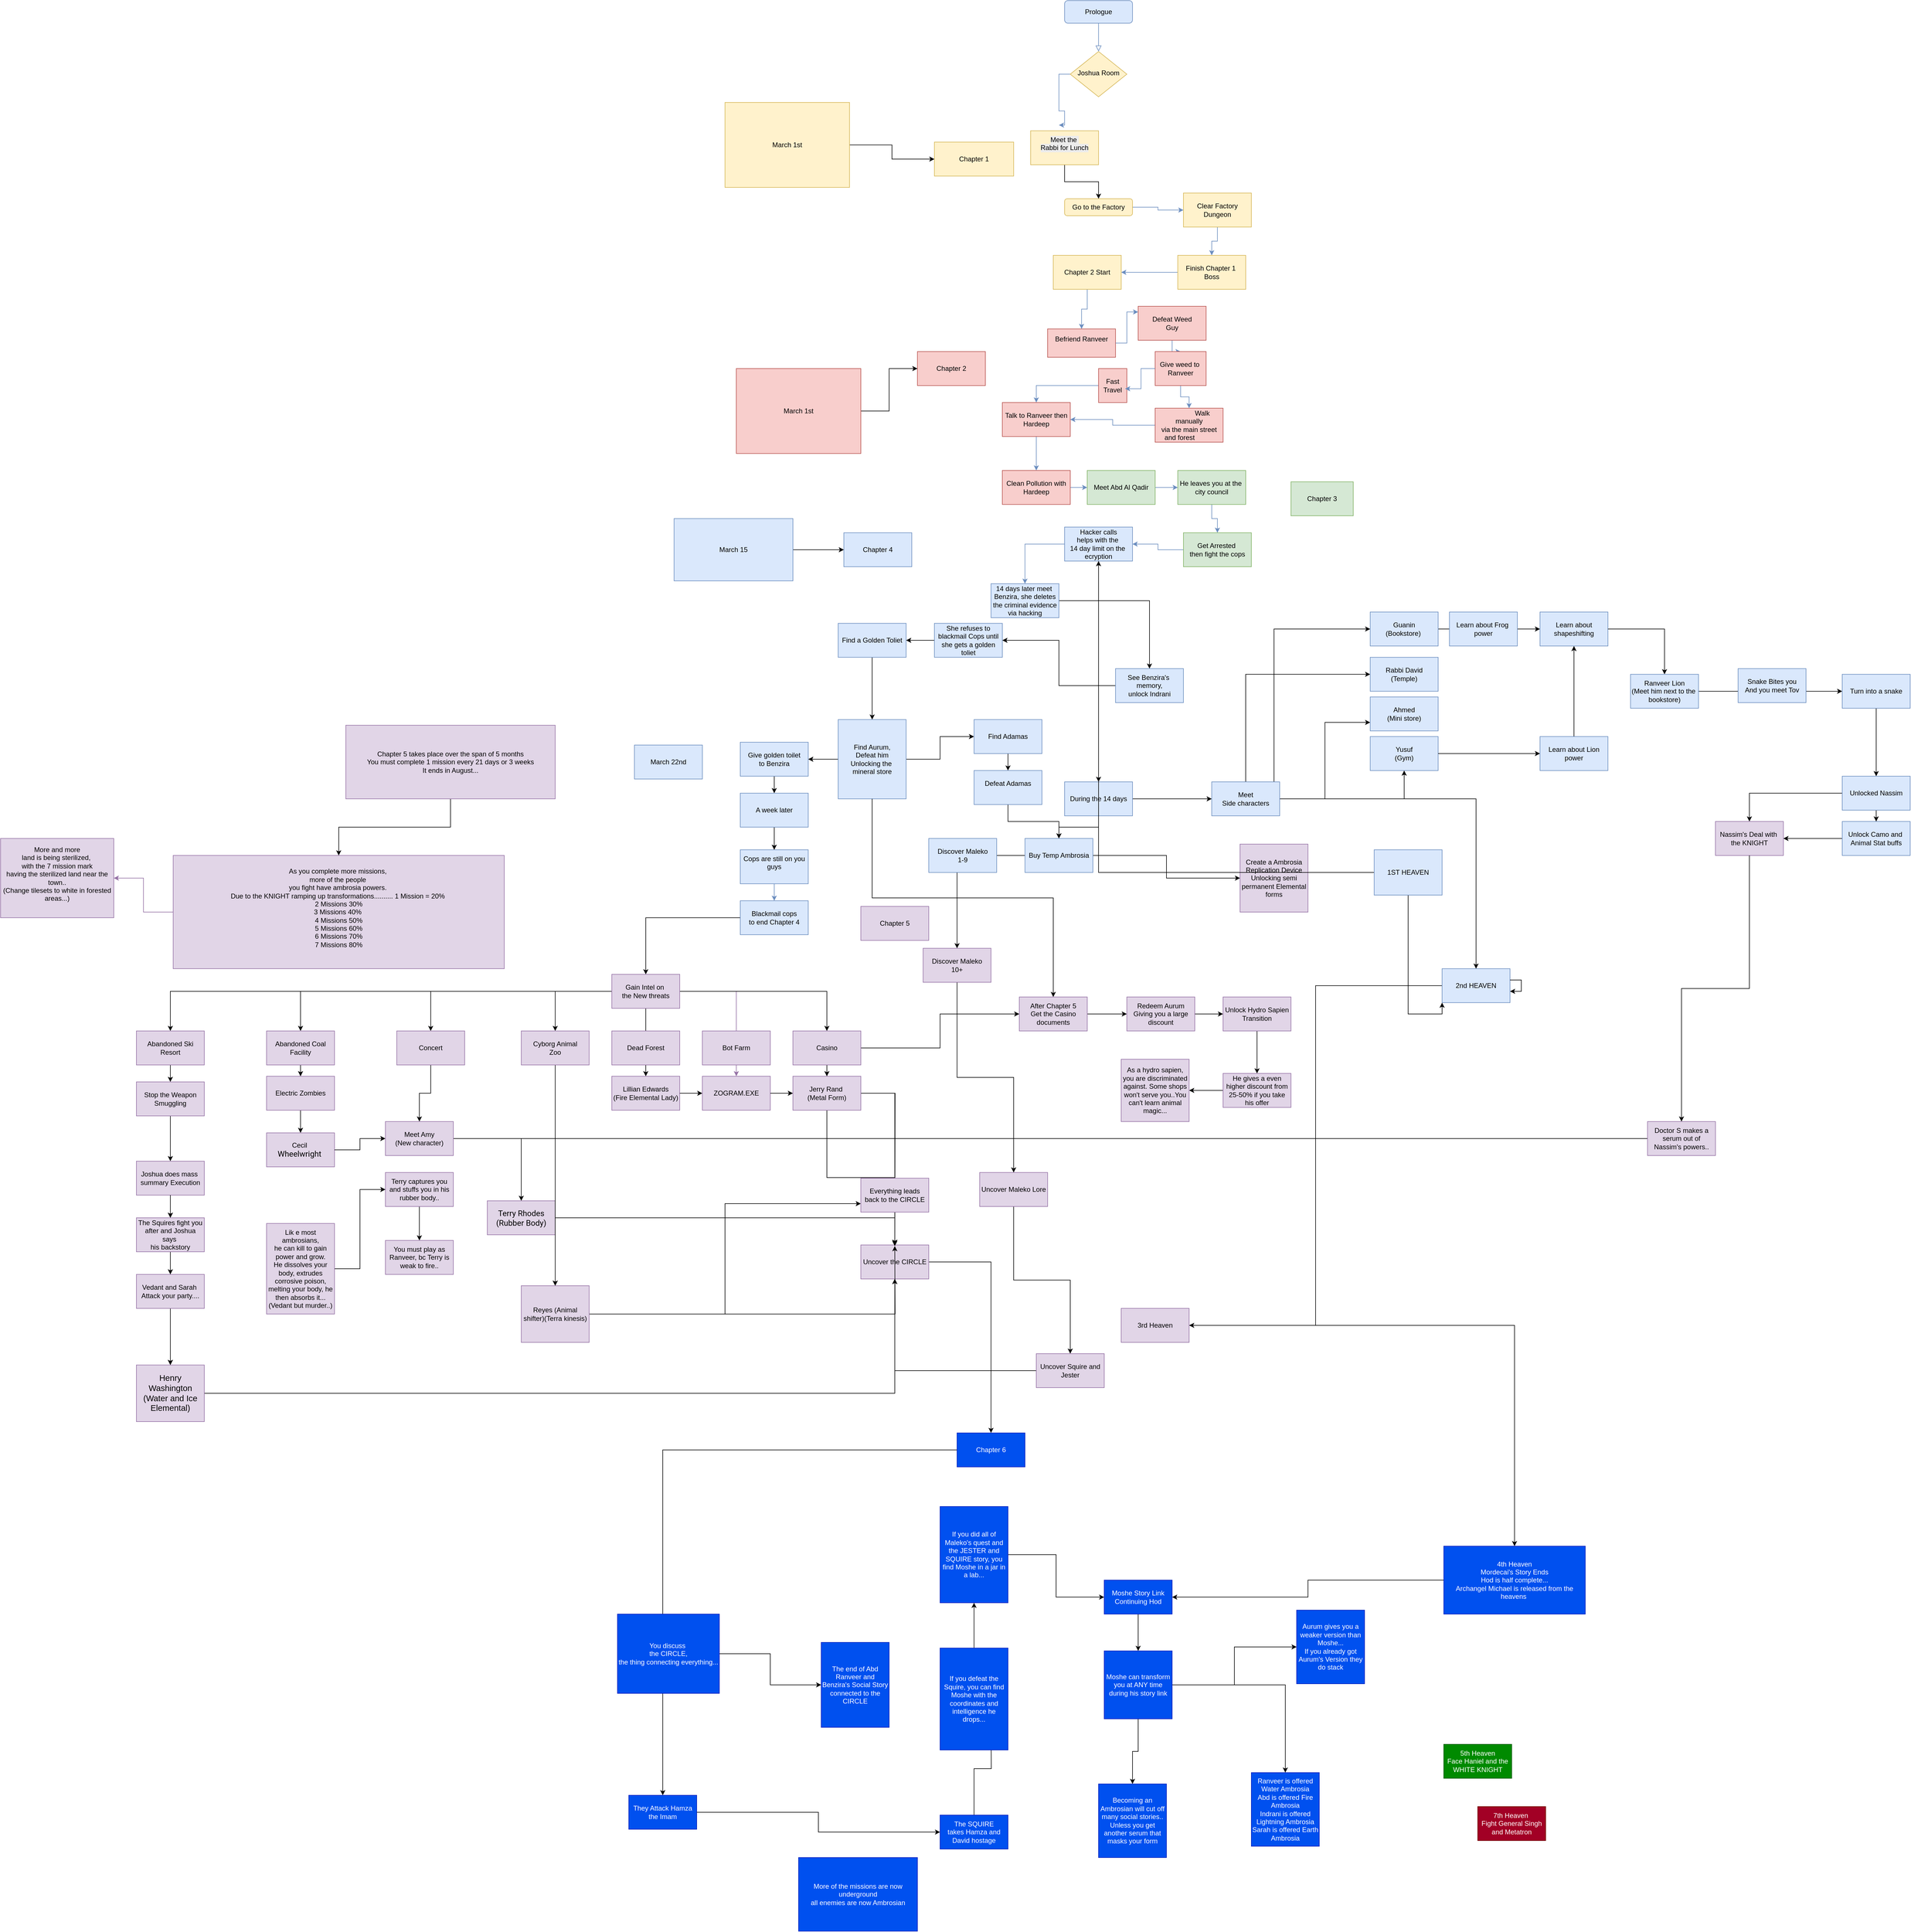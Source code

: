 <mxfile version="26.2.9">
  <diagram id="C5RBs43oDa-KdzZeNtuy" name="Page-1">
    <mxGraphModel dx="3909" dy="743" grid="1" gridSize="10" guides="1" tooltips="1" connect="1" arrows="1" fold="1" page="1" pageScale="1" pageWidth="827" pageHeight="1169" math="0" shadow="0">
      <root>
        <mxCell id="WIyWlLk6GJQsqaUBKTNV-0" />
        <mxCell id="WIyWlLk6GJQsqaUBKTNV-1" parent="WIyWlLk6GJQsqaUBKTNV-0" />
        <mxCell id="WIyWlLk6GJQsqaUBKTNV-2" value="" style="rounded=0;html=1;jettySize=auto;orthogonalLoop=1;fontSize=11;endArrow=block;endFill=0;endSize=8;strokeWidth=1;shadow=0;labelBackgroundColor=none;edgeStyle=orthogonalEdgeStyle;fillColor=#dae8fc;strokeColor=#6c8ebf;" parent="WIyWlLk6GJQsqaUBKTNV-1" source="WIyWlLk6GJQsqaUBKTNV-3" target="WIyWlLk6GJQsqaUBKTNV-6" edge="1">
          <mxGeometry relative="1" as="geometry" />
        </mxCell>
        <mxCell id="WIyWlLk6GJQsqaUBKTNV-3" value="Prologue" style="rounded=1;whiteSpace=wrap;html=1;fontSize=12;glass=0;strokeWidth=1;shadow=0;fillColor=#dae8fc;strokeColor=#6c8ebf;" parent="WIyWlLk6GJQsqaUBKTNV-1" vertex="1">
          <mxGeometry x="160" y="80" width="120" height="40" as="geometry" />
        </mxCell>
        <mxCell id="cFMcKcCD4Te3fT23bWpL-0" style="edgeStyle=orthogonalEdgeStyle;rounded=0;orthogonalLoop=1;jettySize=auto;html=1;fillColor=#dae8fc;strokeColor=#6c8ebf;" parent="WIyWlLk6GJQsqaUBKTNV-1" source="WIyWlLk6GJQsqaUBKTNV-6" edge="1">
          <mxGeometry relative="1" as="geometry">
            <mxPoint x="150.0" y="300.0" as="targetPoint" />
            <Array as="points">
              <mxPoint x="150" y="210" />
              <mxPoint x="150" y="275" />
              <mxPoint x="160" y="275" />
              <mxPoint x="160" y="300" />
            </Array>
          </mxGeometry>
        </mxCell>
        <mxCell id="WIyWlLk6GJQsqaUBKTNV-6" value="Joshua Room" style="rhombus;whiteSpace=wrap;html=1;shadow=0;fontFamily=Helvetica;fontSize=12;align=center;strokeWidth=1;spacing=6;spacingTop=-4;fillColor=#fff2cc;strokeColor=#d6b656;" parent="WIyWlLk6GJQsqaUBKTNV-1" vertex="1">
          <mxGeometry x="170" y="170" width="100" height="80" as="geometry" />
        </mxCell>
        <mxCell id="cFMcKcCD4Te3fT23bWpL-4" style="edgeStyle=orthogonalEdgeStyle;rounded=0;orthogonalLoop=1;jettySize=auto;html=1;entryX=0;entryY=0.5;entryDx=0;entryDy=0;fillColor=#dae8fc;strokeColor=#6c8ebf;" parent="WIyWlLk6GJQsqaUBKTNV-1" source="WIyWlLk6GJQsqaUBKTNV-11" target="cFMcKcCD4Te3fT23bWpL-3" edge="1">
          <mxGeometry relative="1" as="geometry" />
        </mxCell>
        <mxCell id="WIyWlLk6GJQsqaUBKTNV-11" value="Go to the Factory" style="rounded=1;whiteSpace=wrap;html=1;fontSize=12;glass=0;strokeWidth=1;shadow=0;fillColor=#fff2cc;strokeColor=#d6b656;" parent="WIyWlLk6GJQsqaUBKTNV-1" vertex="1">
          <mxGeometry x="160" y="430" width="120" height="30" as="geometry" />
        </mxCell>
        <mxCell id="cFMcKcCD4Te3fT23bWpL-1" value="Chapter 1" style="rounded=0;whiteSpace=wrap;html=1;fillColor=#fff2cc;strokeColor=#d6b656;" parent="WIyWlLk6GJQsqaUBKTNV-1" vertex="1">
          <mxGeometry x="-70" y="330" width="140" height="60" as="geometry" />
        </mxCell>
        <mxCell id="cFMcKcCD4Te3fT23bWpL-6" style="edgeStyle=orthogonalEdgeStyle;rounded=0;orthogonalLoop=1;jettySize=auto;html=1;fillColor=#dae8fc;strokeColor=#6c8ebf;" parent="WIyWlLk6GJQsqaUBKTNV-1" source="cFMcKcCD4Te3fT23bWpL-3" target="cFMcKcCD4Te3fT23bWpL-5" edge="1">
          <mxGeometry relative="1" as="geometry" />
        </mxCell>
        <mxCell id="cFMcKcCD4Te3fT23bWpL-3" value="Clear Factory Dungeon" style="rounded=0;whiteSpace=wrap;html=1;fillColor=#fff2cc;strokeColor=#d6b656;" parent="WIyWlLk6GJQsqaUBKTNV-1" vertex="1">
          <mxGeometry x="370" y="420" width="120" height="60" as="geometry" />
        </mxCell>
        <mxCell id="cFMcKcCD4Te3fT23bWpL-7" style="edgeStyle=orthogonalEdgeStyle;rounded=0;orthogonalLoop=1;jettySize=auto;html=1;fillColor=#dae8fc;strokeColor=#6c8ebf;" parent="WIyWlLk6GJQsqaUBKTNV-1" source="cFMcKcCD4Te3fT23bWpL-5" target="cFMcKcCD4Te3fT23bWpL-8" edge="1">
          <mxGeometry relative="1" as="geometry">
            <mxPoint x="210" y="560" as="targetPoint" />
          </mxGeometry>
        </mxCell>
        <mxCell id="cFMcKcCD4Te3fT23bWpL-5" value="Finish Chapter 1&amp;nbsp;&lt;div&gt;Boss&lt;/div&gt;" style="rounded=0;whiteSpace=wrap;html=1;fillColor=#fff2cc;strokeColor=#d6b656;" parent="WIyWlLk6GJQsqaUBKTNV-1" vertex="1">
          <mxGeometry x="360" y="530" width="120" height="60" as="geometry" />
        </mxCell>
        <mxCell id="cFMcKcCD4Te3fT23bWpL-10" style="edgeStyle=orthogonalEdgeStyle;rounded=0;orthogonalLoop=1;jettySize=auto;html=1;exitX=0.5;exitY=1;exitDx=0;exitDy=0;fillColor=#dae8fc;strokeColor=#6c8ebf;" parent="WIyWlLk6GJQsqaUBKTNV-1" source="cFMcKcCD4Te3fT23bWpL-8" target="cFMcKcCD4Te3fT23bWpL-9" edge="1">
          <mxGeometry relative="1" as="geometry" />
        </mxCell>
        <mxCell id="cFMcKcCD4Te3fT23bWpL-8" value="Chapter 2 Start" style="rounded=0;whiteSpace=wrap;html=1;fillColor=#fff2cc;strokeColor=#d6b656;" parent="WIyWlLk6GJQsqaUBKTNV-1" vertex="1">
          <mxGeometry x="140" y="530" width="120" height="60" as="geometry" />
        </mxCell>
        <mxCell id="cFMcKcCD4Te3fT23bWpL-9" value="Befriend Ranveer&lt;div&gt;&lt;br&gt;&lt;/div&gt;" style="rounded=0;whiteSpace=wrap;html=1;fillColor=#f8cecc;strokeColor=#b85450;" parent="WIyWlLk6GJQsqaUBKTNV-1" vertex="1">
          <mxGeometry x="130" y="660" width="120" height="50" as="geometry" />
        </mxCell>
        <mxCell id="cFMcKcCD4Te3fT23bWpL-15" style="edgeStyle=orthogonalEdgeStyle;rounded=0;orthogonalLoop=1;jettySize=auto;html=1;fillColor=#dae8fc;strokeColor=#6c8ebf;" parent="WIyWlLk6GJQsqaUBKTNV-1" source="cFMcKcCD4Te3fT23bWpL-11" target="cFMcKcCD4Te3fT23bWpL-13" edge="1">
          <mxGeometry relative="1" as="geometry" />
        </mxCell>
        <mxCell id="cFMcKcCD4Te3fT23bWpL-11" value="Defeat Weed&lt;div&gt;Guy&lt;/div&gt;" style="rounded=0;whiteSpace=wrap;html=1;fillColor=#f8cecc;strokeColor=#b85450;" parent="WIyWlLk6GJQsqaUBKTNV-1" vertex="1">
          <mxGeometry x="290" y="620" width="120" height="60" as="geometry" />
        </mxCell>
        <mxCell id="cFMcKcCD4Te3fT23bWpL-12" style="edgeStyle=orthogonalEdgeStyle;rounded=0;orthogonalLoop=1;jettySize=auto;html=1;entryX=0;entryY=0.167;entryDx=0;entryDy=0;entryPerimeter=0;fillColor=#dae8fc;strokeColor=#6c8ebf;" parent="WIyWlLk6GJQsqaUBKTNV-1" source="cFMcKcCD4Te3fT23bWpL-9" target="cFMcKcCD4Te3fT23bWpL-11" edge="1">
          <mxGeometry relative="1" as="geometry" />
        </mxCell>
        <mxCell id="cFMcKcCD4Te3fT23bWpL-20" style="edgeStyle=orthogonalEdgeStyle;rounded=0;orthogonalLoop=1;jettySize=auto;html=1;exitX=0.5;exitY=1;exitDx=0;exitDy=0;fillColor=#dae8fc;strokeColor=#6c8ebf;" parent="WIyWlLk6GJQsqaUBKTNV-1" source="cFMcKcCD4Te3fT23bWpL-13" target="cFMcKcCD4Te3fT23bWpL-18" edge="1">
          <mxGeometry relative="1" as="geometry" />
        </mxCell>
        <mxCell id="cFMcKcCD4Te3fT23bWpL-13" value="Give weed to&amp;nbsp;&lt;div&gt;Ranveer&lt;/div&gt;" style="rounded=0;whiteSpace=wrap;html=1;fillColor=#f8cecc;strokeColor=#b85450;" parent="WIyWlLk6GJQsqaUBKTNV-1" vertex="1">
          <mxGeometry x="320" y="700" width="90" height="60" as="geometry" />
        </mxCell>
        <mxCell id="cFMcKcCD4Te3fT23bWpL-23" style="edgeStyle=orthogonalEdgeStyle;rounded=0;orthogonalLoop=1;jettySize=auto;html=1;entryX=0.5;entryY=0;entryDx=0;entryDy=0;fillColor=#dae8fc;strokeColor=#6c8ebf;" parent="WIyWlLk6GJQsqaUBKTNV-1" source="cFMcKcCD4Te3fT23bWpL-16" target="cFMcKcCD4Te3fT23bWpL-22" edge="1">
          <mxGeometry relative="1" as="geometry" />
        </mxCell>
        <mxCell id="cFMcKcCD4Te3fT23bWpL-16" value="Fast Travel" style="rounded=0;whiteSpace=wrap;html=1;fillColor=#f8cecc;strokeColor=#b85450;" parent="WIyWlLk6GJQsqaUBKTNV-1" vertex="1">
          <mxGeometry x="220" y="730" width="50" height="60" as="geometry" />
        </mxCell>
        <mxCell id="cFMcKcCD4Te3fT23bWpL-24" style="edgeStyle=orthogonalEdgeStyle;rounded=0;orthogonalLoop=1;jettySize=auto;html=1;fillColor=#dae8fc;strokeColor=#6c8ebf;" parent="WIyWlLk6GJQsqaUBKTNV-1" source="cFMcKcCD4Te3fT23bWpL-18" target="cFMcKcCD4Te3fT23bWpL-22" edge="1">
          <mxGeometry relative="1" as="geometry" />
        </mxCell>
        <mxCell id="cFMcKcCD4Te3fT23bWpL-18" value="&amp;nbsp; &amp;nbsp; &amp;nbsp; &amp;nbsp; &amp;nbsp; &amp;nbsp; &amp;nbsp; Walk manually&lt;div&gt;via the main street&lt;/div&gt;&lt;div&gt;and forest&amp;nbsp; &amp;nbsp; &amp;nbsp; &amp;nbsp; &amp;nbsp;&amp;nbsp;&lt;/div&gt;" style="rounded=0;whiteSpace=wrap;html=1;fillColor=#f8cecc;strokeColor=#b85450;" parent="WIyWlLk6GJQsqaUBKTNV-1" vertex="1">
          <mxGeometry x="320" y="800" width="120" height="60" as="geometry" />
        </mxCell>
        <mxCell id="cFMcKcCD4Te3fT23bWpL-21" style="edgeStyle=orthogonalEdgeStyle;rounded=0;orthogonalLoop=1;jettySize=auto;html=1;entryX=0.938;entryY=0.593;entryDx=0;entryDy=0;entryPerimeter=0;fillColor=#dae8fc;strokeColor=#6c8ebf;" parent="WIyWlLk6GJQsqaUBKTNV-1" source="cFMcKcCD4Te3fT23bWpL-13" target="cFMcKcCD4Te3fT23bWpL-16" edge="1">
          <mxGeometry relative="1" as="geometry" />
        </mxCell>
        <mxCell id="cFMcKcCD4Te3fT23bWpL-26" style="edgeStyle=orthogonalEdgeStyle;rounded=0;orthogonalLoop=1;jettySize=auto;html=1;fillColor=#dae8fc;strokeColor=#6c8ebf;" parent="WIyWlLk6GJQsqaUBKTNV-1" source="cFMcKcCD4Te3fT23bWpL-22" target="cFMcKcCD4Te3fT23bWpL-25" edge="1">
          <mxGeometry relative="1" as="geometry" />
        </mxCell>
        <mxCell id="cFMcKcCD4Te3fT23bWpL-22" value="Talk to Ranveer then Hardeep" style="rounded=0;whiteSpace=wrap;html=1;fillColor=#f8cecc;strokeColor=#b85450;" parent="WIyWlLk6GJQsqaUBKTNV-1" vertex="1">
          <mxGeometry x="50" y="790" width="120" height="60" as="geometry" />
        </mxCell>
        <mxCell id="cFMcKcCD4Te3fT23bWpL-28" style="edgeStyle=orthogonalEdgeStyle;rounded=0;orthogonalLoop=1;jettySize=auto;html=1;entryX=0;entryY=0.5;entryDx=0;entryDy=0;fillColor=#dae8fc;strokeColor=#6c8ebf;" parent="WIyWlLk6GJQsqaUBKTNV-1" source="cFMcKcCD4Te3fT23bWpL-25" target="cFMcKcCD4Te3fT23bWpL-27" edge="1">
          <mxGeometry relative="1" as="geometry" />
        </mxCell>
        <mxCell id="cFMcKcCD4Te3fT23bWpL-25" value="Clean Pollution with Hardeep" style="rounded=0;whiteSpace=wrap;html=1;fillColor=#f8cecc;strokeColor=#b85450;" parent="WIyWlLk6GJQsqaUBKTNV-1" vertex="1">
          <mxGeometry x="50" y="910" width="120" height="60" as="geometry" />
        </mxCell>
        <mxCell id="cFMcKcCD4Te3fT23bWpL-30" style="edgeStyle=orthogonalEdgeStyle;rounded=0;orthogonalLoop=1;jettySize=auto;html=1;entryX=0;entryY=0.5;entryDx=0;entryDy=0;fillColor=#dae8fc;strokeColor=#6c8ebf;" parent="WIyWlLk6GJQsqaUBKTNV-1" source="cFMcKcCD4Te3fT23bWpL-27" target="cFMcKcCD4Te3fT23bWpL-29" edge="1">
          <mxGeometry relative="1" as="geometry" />
        </mxCell>
        <mxCell id="cFMcKcCD4Te3fT23bWpL-27" value="Meet Abd Al Qadir" style="rounded=0;whiteSpace=wrap;html=1;fillColor=#d5e8d4;strokeColor=#82b366;" parent="WIyWlLk6GJQsqaUBKTNV-1" vertex="1">
          <mxGeometry x="200" y="910" width="120" height="60" as="geometry" />
        </mxCell>
        <mxCell id="cFMcKcCD4Te3fT23bWpL-32" style="edgeStyle=orthogonalEdgeStyle;rounded=0;orthogonalLoop=1;jettySize=auto;html=1;fillColor=#dae8fc;strokeColor=#6c8ebf;" parent="WIyWlLk6GJQsqaUBKTNV-1" source="cFMcKcCD4Te3fT23bWpL-29" target="cFMcKcCD4Te3fT23bWpL-31" edge="1">
          <mxGeometry relative="1" as="geometry" />
        </mxCell>
        <mxCell id="cFMcKcCD4Te3fT23bWpL-29" value="He leaves you at the&amp;nbsp;&lt;div&gt;city council&lt;/div&gt;" style="rounded=0;whiteSpace=wrap;html=1;fillColor=#d5e8d4;strokeColor=#82b366;" parent="WIyWlLk6GJQsqaUBKTNV-1" vertex="1">
          <mxGeometry x="360" y="910" width="120" height="60" as="geometry" />
        </mxCell>
        <mxCell id="cFMcKcCD4Te3fT23bWpL-34" style="edgeStyle=orthogonalEdgeStyle;rounded=0;orthogonalLoop=1;jettySize=auto;html=1;fillColor=#dae8fc;strokeColor=#6c8ebf;" parent="WIyWlLk6GJQsqaUBKTNV-1" source="cFMcKcCD4Te3fT23bWpL-31" target="cFMcKcCD4Te3fT23bWpL-33" edge="1">
          <mxGeometry relative="1" as="geometry" />
        </mxCell>
        <mxCell id="cFMcKcCD4Te3fT23bWpL-31" value="Get Arrested&amp;nbsp;&lt;div&gt;then fight the cops&lt;/div&gt;" style="rounded=0;whiteSpace=wrap;html=1;fillColor=#d5e8d4;strokeColor=#82b366;" parent="WIyWlLk6GJQsqaUBKTNV-1" vertex="1">
          <mxGeometry x="370" y="1020" width="120" height="60" as="geometry" />
        </mxCell>
        <mxCell id="cFMcKcCD4Te3fT23bWpL-36" style="edgeStyle=orthogonalEdgeStyle;rounded=0;orthogonalLoop=1;jettySize=auto;html=1;fillColor=#dae8fc;strokeColor=#6c8ebf;" parent="WIyWlLk6GJQsqaUBKTNV-1" source="cFMcKcCD4Te3fT23bWpL-33" target="cFMcKcCD4Te3fT23bWpL-35" edge="1">
          <mxGeometry relative="1" as="geometry" />
        </mxCell>
        <mxCell id="cFMcKcCD4Te3fT23bWpL-73" style="edgeStyle=orthogonalEdgeStyle;rounded=0;orthogonalLoop=1;jettySize=auto;html=1;" parent="WIyWlLk6GJQsqaUBKTNV-1" source="cFMcKcCD4Te3fT23bWpL-33" target="cFMcKcCD4Te3fT23bWpL-70" edge="1">
          <mxGeometry relative="1" as="geometry" />
        </mxCell>
        <mxCell id="cFMcKcCD4Te3fT23bWpL-33" value="Hacker calls&lt;div&gt;helps with the&amp;nbsp;&lt;/div&gt;&lt;div&gt;14 day limit on the&amp;nbsp;&lt;/div&gt;&lt;div&gt;ecryption&lt;/div&gt;" style="rounded=0;whiteSpace=wrap;html=1;fillColor=#dae8fc;strokeColor=#6c8ebf;" parent="WIyWlLk6GJQsqaUBKTNV-1" vertex="1">
          <mxGeometry x="160" y="1010" width="120" height="60" as="geometry" />
        </mxCell>
        <mxCell id="cFMcKcCD4Te3fT23bWpL-66" style="edgeStyle=orthogonalEdgeStyle;rounded=0;orthogonalLoop=1;jettySize=auto;html=1;entryX=0.5;entryY=0;entryDx=0;entryDy=0;" parent="WIyWlLk6GJQsqaUBKTNV-1" source="cFMcKcCD4Te3fT23bWpL-35" target="cFMcKcCD4Te3fT23bWpL-65" edge="1">
          <mxGeometry relative="1" as="geometry" />
        </mxCell>
        <mxCell id="cFMcKcCD4Te3fT23bWpL-35" value="14 days later meet&amp;nbsp;&lt;div&gt;Benzira, she deletes&lt;/div&gt;&lt;div&gt;the criminal evidence via hacking&lt;/div&gt;" style="rounded=0;whiteSpace=wrap;html=1;fillColor=#dae8fc;strokeColor=#6c8ebf;" parent="WIyWlLk6GJQsqaUBKTNV-1" vertex="1">
          <mxGeometry x="30" y="1110" width="120" height="60" as="geometry" />
        </mxCell>
        <mxCell id="cFMcKcCD4Te3fT23bWpL-40" style="edgeStyle=orthogonalEdgeStyle;rounded=0;orthogonalLoop=1;jettySize=auto;html=1;fillColor=#dae8fc;strokeColor=#6c8ebf;" parent="WIyWlLk6GJQsqaUBKTNV-1" source="cFMcKcCD4Te3fT23bWpL-37" target="cFMcKcCD4Te3fT23bWpL-39" edge="1">
          <mxGeometry relative="1" as="geometry" />
        </mxCell>
        <mxCell id="cFMcKcCD4Te3fT23bWpL-37" value="Cops are still on you guys&lt;div&gt;&lt;br&gt;&lt;/div&gt;" style="rounded=0;whiteSpace=wrap;html=1;fillColor=#dae8fc;strokeColor=#6c8ebf;" parent="WIyWlLk6GJQsqaUBKTNV-1" vertex="1">
          <mxGeometry x="-413" y="1580" width="120" height="60" as="geometry" />
        </mxCell>
        <mxCell id="cFMcKcCD4Te3fT23bWpL-64" style="edgeStyle=orthogonalEdgeStyle;rounded=0;orthogonalLoop=1;jettySize=auto;html=1;" parent="WIyWlLk6GJQsqaUBKTNV-1" source="cFMcKcCD4Te3fT23bWpL-39" target="cFMcKcCD4Te3fT23bWpL-62" edge="1">
          <mxGeometry relative="1" as="geometry" />
        </mxCell>
        <mxCell id="cFMcKcCD4Te3fT23bWpL-39" value="Blackmail cops&lt;div&gt;to end Chapter 4&lt;/div&gt;" style="rounded=0;whiteSpace=wrap;html=1;fillColor=#dae8fc;strokeColor=#6c8ebf;" parent="WIyWlLk6GJQsqaUBKTNV-1" vertex="1">
          <mxGeometry x="-413" y="1670" width="120" height="60" as="geometry" />
        </mxCell>
        <mxCell id="cFMcKcCD4Te3fT23bWpL-41" value="Chapter 4" style="rounded=0;whiteSpace=wrap;html=1;fillColor=#dae8fc;strokeColor=#6c8ebf;" parent="WIyWlLk6GJQsqaUBKTNV-1" vertex="1">
          <mxGeometry x="-230" y="1020" width="120" height="60" as="geometry" />
        </mxCell>
        <mxCell id="cFMcKcCD4Te3fT23bWpL-45" style="edgeStyle=orthogonalEdgeStyle;rounded=0;orthogonalLoop=1;jettySize=auto;html=1;" parent="WIyWlLk6GJQsqaUBKTNV-1" source="cFMcKcCD4Te3fT23bWpL-42" target="cFMcKcCD4Te3fT23bWpL-44" edge="1">
          <mxGeometry relative="1" as="geometry" />
        </mxCell>
        <mxCell id="cFMcKcCD4Te3fT23bWpL-42" value="Find a Golden Toliet" style="rounded=0;whiteSpace=wrap;html=1;fillColor=#dae8fc;strokeColor=#6c8ebf;" parent="WIyWlLk6GJQsqaUBKTNV-1" vertex="1">
          <mxGeometry x="-240" y="1180" width="120" height="60" as="geometry" />
        </mxCell>
        <mxCell id="cFMcKcCD4Te3fT23bWpL-47" style="edgeStyle=orthogonalEdgeStyle;rounded=0;orthogonalLoop=1;jettySize=auto;html=1;" parent="WIyWlLk6GJQsqaUBKTNV-1" source="cFMcKcCD4Te3fT23bWpL-44" target="cFMcKcCD4Te3fT23bWpL-48" edge="1">
          <mxGeometry relative="1" as="geometry">
            <mxPoint x="20.0" y="1430.0" as="targetPoint" />
          </mxGeometry>
        </mxCell>
        <mxCell id="cFMcKcCD4Te3fT23bWpL-49" style="edgeStyle=orthogonalEdgeStyle;rounded=0;orthogonalLoop=1;jettySize=auto;html=1;entryX=0;entryY=0.5;entryDx=0;entryDy=0;" parent="WIyWlLk6GJQsqaUBKTNV-1" source="cFMcKcCD4Te3fT23bWpL-44" target="cFMcKcCD4Te3fT23bWpL-46" edge="1">
          <mxGeometry relative="1" as="geometry" />
        </mxCell>
        <mxCell id="cFMcKcCD4Te3fT23bWpL-44" value="Find Aurum,&lt;div&gt;Defeat him&lt;/div&gt;&lt;div&gt;&lt;div&gt;Unlocking the&amp;nbsp;&lt;/div&gt;&lt;div&gt;mineral store&lt;/div&gt;&lt;/div&gt;" style="rounded=0;whiteSpace=wrap;html=1;fillColor=#dae8fc;strokeColor=#6c8ebf;" parent="WIyWlLk6GJQsqaUBKTNV-1" vertex="1">
          <mxGeometry x="-240" y="1350" width="120" height="140" as="geometry" />
        </mxCell>
        <mxCell id="cFMcKcCD4Te3fT23bWpL-51" style="edgeStyle=orthogonalEdgeStyle;rounded=0;orthogonalLoop=1;jettySize=auto;html=1;" parent="WIyWlLk6GJQsqaUBKTNV-1" source="cFMcKcCD4Te3fT23bWpL-46" target="cFMcKcCD4Te3fT23bWpL-50" edge="1">
          <mxGeometry relative="1" as="geometry" />
        </mxCell>
        <mxCell id="cFMcKcCD4Te3fT23bWpL-46" value="Find Adamas" style="rounded=0;whiteSpace=wrap;html=1;fillColor=#dae8fc;strokeColor=#6c8ebf;" parent="WIyWlLk6GJQsqaUBKTNV-1" vertex="1">
          <mxGeometry y="1350" width="120" height="60" as="geometry" />
        </mxCell>
        <mxCell id="bwIB2xqsAAEsP7TpZhDD-9" style="edgeStyle=orthogonalEdgeStyle;rounded=0;orthogonalLoop=1;jettySize=auto;html=1;" parent="WIyWlLk6GJQsqaUBKTNV-1" source="cFMcKcCD4Te3fT23bWpL-48" target="bwIB2xqsAAEsP7TpZhDD-6" edge="1">
          <mxGeometry relative="1" as="geometry" />
        </mxCell>
        <mxCell id="cFMcKcCD4Te3fT23bWpL-48" value="Give golden toilet&lt;div&gt;to Benzira&lt;/div&gt;" style="rounded=0;whiteSpace=wrap;html=1;fillColor=#dae8fc;strokeColor=#6c8ebf;" parent="WIyWlLk6GJQsqaUBKTNV-1" vertex="1">
          <mxGeometry x="-413.0" y="1390.0" width="120" height="60" as="geometry" />
        </mxCell>
        <mxCell id="cFMcKcCD4Te3fT23bWpL-94" style="edgeStyle=orthogonalEdgeStyle;rounded=0;orthogonalLoop=1;jettySize=auto;html=1;exitX=0.5;exitY=1;exitDx=0;exitDy=0;" parent="WIyWlLk6GJQsqaUBKTNV-1" source="cFMcKcCD4Te3fT23bWpL-44" target="cFMcKcCD4Te3fT23bWpL-93" edge="1">
          <mxGeometry relative="1" as="geometry" />
        </mxCell>
        <mxCell id="cFMcKcCD4Te3fT23bWpL-102" style="edgeStyle=orthogonalEdgeStyle;rounded=0;orthogonalLoop=1;jettySize=auto;html=1;" parent="WIyWlLk6GJQsqaUBKTNV-1" source="cFMcKcCD4Te3fT23bWpL-50" target="cFMcKcCD4Te3fT23bWpL-95" edge="1">
          <mxGeometry relative="1" as="geometry" />
        </mxCell>
        <mxCell id="cFMcKcCD4Te3fT23bWpL-50" value="Defeat Adamas&lt;div&gt;&lt;br&gt;&lt;/div&gt;" style="rounded=0;whiteSpace=wrap;html=1;fillColor=#dae8fc;strokeColor=#6c8ebf;" parent="WIyWlLk6GJQsqaUBKTNV-1" vertex="1">
          <mxGeometry y="1440" width="120" height="60" as="geometry" />
        </mxCell>
        <mxCell id="cFMcKcCD4Te3fT23bWpL-53" style="edgeStyle=orthogonalEdgeStyle;rounded=0;orthogonalLoop=1;jettySize=auto;html=1;" parent="WIyWlLk6GJQsqaUBKTNV-1" source="cFMcKcCD4Te3fT23bWpL-52" target="WIyWlLk6GJQsqaUBKTNV-11" edge="1">
          <mxGeometry relative="1" as="geometry" />
        </mxCell>
        <mxCell id="cFMcKcCD4Te3fT23bWpL-52" value="&#xa;&lt;span style=&quot;color: rgb(0, 0, 0); font-family: Helvetica; font-size: 12px; font-style: normal; font-variant-ligatures: normal; font-variant-caps: normal; font-weight: 400; letter-spacing: normal; orphans: 2; text-align: center; text-indent: 0px; text-transform: none; widows: 2; word-spacing: 0px; -webkit-text-stroke-width: 0px; white-space: normal; background-color: rgb(236, 236, 236); text-decoration-thickness: initial; text-decoration-style: initial; text-decoration-color: initial; display: inline !important; float: none;&quot;&gt;Meet the&amp;nbsp;&lt;/span&gt;&lt;div style=&quot;forced-color-adjust: none; color: rgb(0, 0, 0); font-family: Helvetica; font-size: 12px; font-style: normal; font-variant-ligatures: normal; font-variant-caps: normal; font-weight: 400; letter-spacing: normal; orphans: 2; text-align: center; text-indent: 0px; text-transform: none; widows: 2; word-spacing: 0px; -webkit-text-stroke-width: 0px; white-space: normal; background-color: rgb(236, 236, 236); text-decoration-thickness: initial; text-decoration-style: initial; text-decoration-color: initial;&quot;&gt;Rabbi for Lunch&lt;/div&gt;&#xa;&#xa;" style="rounded=0;whiteSpace=wrap;html=1;fillColor=#fff2cc;strokeColor=#d6b656;" parent="WIyWlLk6GJQsqaUBKTNV-1" vertex="1">
          <mxGeometry x="100" y="310" width="120" height="60" as="geometry" />
        </mxCell>
        <mxCell id="cFMcKcCD4Te3fT23bWpL-54" value="Chapter 3" style="rounded=0;whiteSpace=wrap;html=1;fillColor=#d5e8d4;strokeColor=#82b366;" parent="WIyWlLk6GJQsqaUBKTNV-1" vertex="1">
          <mxGeometry x="560" y="930" width="110" height="60" as="geometry" />
        </mxCell>
        <mxCell id="cFMcKcCD4Te3fT23bWpL-55" value="Chapter 2" style="rounded=0;whiteSpace=wrap;html=1;fillColor=#f8cecc;strokeColor=#b85450;" parent="WIyWlLk6GJQsqaUBKTNV-1" vertex="1">
          <mxGeometry x="-100" y="700" width="120" height="60" as="geometry" />
        </mxCell>
        <mxCell id="cFMcKcCD4Te3fT23bWpL-60" style="edgeStyle=orthogonalEdgeStyle;rounded=0;orthogonalLoop=1;jettySize=auto;html=1;" parent="WIyWlLk6GJQsqaUBKTNV-1" source="cFMcKcCD4Te3fT23bWpL-58" target="cFMcKcCD4Te3fT23bWpL-42" edge="1">
          <mxGeometry relative="1" as="geometry" />
        </mxCell>
        <mxCell id="cFMcKcCD4Te3fT23bWpL-58" value="She refuses to&lt;div&gt;blackmail Cops until&lt;/div&gt;&lt;div&gt;she gets a golden toliet&lt;/div&gt;" style="whiteSpace=wrap;html=1;fillColor=#dae8fc;strokeColor=#6c8ebf;" parent="WIyWlLk6GJQsqaUBKTNV-1" vertex="1">
          <mxGeometry x="-70" y="1180" width="120" height="60" as="geometry" />
        </mxCell>
        <mxCell id="cFMcKcCD4Te3fT23bWpL-61" value="Chapter 5" style="rounded=0;whiteSpace=wrap;html=1;fillColor=#e1d5e7;strokeColor=#9673a6;" parent="WIyWlLk6GJQsqaUBKTNV-1" vertex="1">
          <mxGeometry x="-200" y="1680" width="120" height="60" as="geometry" />
        </mxCell>
        <mxCell id="cFMcKcCD4Te3fT23bWpL-110" style="edgeStyle=orthogonalEdgeStyle;rounded=0;orthogonalLoop=1;jettySize=auto;html=1;fillColor=#e1d5e7;strokeColor=#9673a6;" parent="WIyWlLk6GJQsqaUBKTNV-1" source="cFMcKcCD4Te3fT23bWpL-62" target="cFMcKcCD4Te3fT23bWpL-109" edge="1">
          <mxGeometry relative="1" as="geometry" />
        </mxCell>
        <mxCell id="cFMcKcCD4Te3fT23bWpL-116" style="edgeStyle=orthogonalEdgeStyle;rounded=0;orthogonalLoop=1;jettySize=auto;html=1;entryX=0.5;entryY=0;entryDx=0;entryDy=0;" parent="WIyWlLk6GJQsqaUBKTNV-1" source="cFMcKcCD4Te3fT23bWpL-62" target="cFMcKcCD4Te3fT23bWpL-115" edge="1">
          <mxGeometry relative="1" as="geometry" />
        </mxCell>
        <mxCell id="cFMcKcCD4Te3fT23bWpL-118" style="edgeStyle=orthogonalEdgeStyle;rounded=0;orthogonalLoop=1;jettySize=auto;html=1;" parent="WIyWlLk6GJQsqaUBKTNV-1" source="cFMcKcCD4Te3fT23bWpL-62" target="cFMcKcCD4Te3fT23bWpL-117" edge="1">
          <mxGeometry relative="1" as="geometry" />
        </mxCell>
        <mxCell id="cFMcKcCD4Te3fT23bWpL-124" style="edgeStyle=orthogonalEdgeStyle;rounded=0;orthogonalLoop=1;jettySize=auto;html=1;" parent="WIyWlLk6GJQsqaUBKTNV-1" source="cFMcKcCD4Te3fT23bWpL-62" target="cFMcKcCD4Te3fT23bWpL-123" edge="1">
          <mxGeometry relative="1" as="geometry" />
        </mxCell>
        <mxCell id="cFMcKcCD4Te3fT23bWpL-129" style="edgeStyle=orthogonalEdgeStyle;rounded=0;orthogonalLoop=1;jettySize=auto;html=1;" parent="WIyWlLk6GJQsqaUBKTNV-1" source="cFMcKcCD4Te3fT23bWpL-62" target="cFMcKcCD4Te3fT23bWpL-128" edge="1">
          <mxGeometry relative="1" as="geometry" />
        </mxCell>
        <mxCell id="cFMcKcCD4Te3fT23bWpL-135" style="edgeStyle=orthogonalEdgeStyle;rounded=0;orthogonalLoop=1;jettySize=auto;html=1;" parent="WIyWlLk6GJQsqaUBKTNV-1" source="cFMcKcCD4Te3fT23bWpL-62" target="cFMcKcCD4Te3fT23bWpL-134" edge="1">
          <mxGeometry relative="1" as="geometry" />
        </mxCell>
        <mxCell id="cFMcKcCD4Te3fT23bWpL-139" style="edgeStyle=orthogonalEdgeStyle;rounded=0;orthogonalLoop=1;jettySize=auto;html=1;exitX=0;exitY=0.5;exitDx=0;exitDy=0;" parent="WIyWlLk6GJQsqaUBKTNV-1" source="cFMcKcCD4Te3fT23bWpL-62" target="cFMcKcCD4Te3fT23bWpL-138" edge="1">
          <mxGeometry relative="1" as="geometry" />
        </mxCell>
        <mxCell id="cFMcKcCD4Te3fT23bWpL-62" value="Gain Intel on&amp;nbsp;&lt;div&gt;the New threats&lt;/div&gt;" style="rounded=0;whiteSpace=wrap;html=1;fillColor=#e1d5e7;strokeColor=#9673a6;" parent="WIyWlLk6GJQsqaUBKTNV-1" vertex="1">
          <mxGeometry x="-640" y="1800" width="120" height="60" as="geometry" />
        </mxCell>
        <mxCell id="cFMcKcCD4Te3fT23bWpL-68" style="edgeStyle=orthogonalEdgeStyle;rounded=0;orthogonalLoop=1;jettySize=auto;html=1;entryX=1;entryY=0.5;entryDx=0;entryDy=0;" parent="WIyWlLk6GJQsqaUBKTNV-1" source="cFMcKcCD4Te3fT23bWpL-65" target="cFMcKcCD4Te3fT23bWpL-58" edge="1">
          <mxGeometry relative="1" as="geometry" />
        </mxCell>
        <mxCell id="cFMcKcCD4Te3fT23bWpL-65" value="See Benzira&#39;s&amp;nbsp;&lt;div&gt;memory,&lt;/div&gt;&lt;div&gt;unlock Indrani&lt;/div&gt;" style="rounded=0;whiteSpace=wrap;html=1;fillColor=#dae8fc;strokeColor=#6c8ebf;" parent="WIyWlLk6GJQsqaUBKTNV-1" vertex="1">
          <mxGeometry x="250" y="1260" width="120" height="60" as="geometry" />
        </mxCell>
        <mxCell id="cFMcKcCD4Te3fT23bWpL-74" style="edgeStyle=orthogonalEdgeStyle;rounded=0;orthogonalLoop=1;jettySize=auto;html=1;" parent="WIyWlLk6GJQsqaUBKTNV-1" source="cFMcKcCD4Te3fT23bWpL-70" target="cFMcKcCD4Te3fT23bWpL-71" edge="1">
          <mxGeometry relative="1" as="geometry" />
        </mxCell>
        <mxCell id="Faq-BriokJTAL56ZKIU4-2" value="" style="edgeStyle=orthogonalEdgeStyle;rounded=0;orthogonalLoop=1;jettySize=auto;html=1;" parent="WIyWlLk6GJQsqaUBKTNV-1" source="cFMcKcCD4Te3fT23bWpL-70" target="cFMcKcCD4Te3fT23bWpL-95" edge="1">
          <mxGeometry relative="1" as="geometry" />
        </mxCell>
        <mxCell id="Faq-BriokJTAL56ZKIU4-3" style="edgeStyle=orthogonalEdgeStyle;rounded=0;orthogonalLoop=1;jettySize=auto;html=1;" parent="WIyWlLk6GJQsqaUBKTNV-1" source="cFMcKcCD4Te3fT23bWpL-70" target="Faq-BriokJTAL56ZKIU4-1" edge="1">
          <mxGeometry relative="1" as="geometry" />
        </mxCell>
        <mxCell id="cFMcKcCD4Te3fT23bWpL-70" value="During the 14 days" style="rounded=0;whiteSpace=wrap;html=1;fillColor=#dae8fc;strokeColor=#6c8ebf;" parent="WIyWlLk6GJQsqaUBKTNV-1" vertex="1">
          <mxGeometry x="160" y="1460" width="120" height="60" as="geometry" />
        </mxCell>
        <mxCell id="cFMcKcCD4Te3fT23bWpL-78" style="edgeStyle=orthogonalEdgeStyle;rounded=0;orthogonalLoop=1;jettySize=auto;html=1;" parent="WIyWlLk6GJQsqaUBKTNV-1" source="cFMcKcCD4Te3fT23bWpL-71" target="cFMcKcCD4Te3fT23bWpL-76" edge="1">
          <mxGeometry relative="1" as="geometry">
            <Array as="points">
              <mxPoint x="480" y="1340" />
              <mxPoint x="480" y="1340" />
            </Array>
          </mxGeometry>
        </mxCell>
        <mxCell id="cFMcKcCD4Te3fT23bWpL-79" style="edgeStyle=orthogonalEdgeStyle;rounded=0;orthogonalLoop=1;jettySize=auto;html=1;" parent="WIyWlLk6GJQsqaUBKTNV-1" source="cFMcKcCD4Te3fT23bWpL-71" target="cFMcKcCD4Te3fT23bWpL-77" edge="1">
          <mxGeometry relative="1" as="geometry" />
        </mxCell>
        <mxCell id="cFMcKcCD4Te3fT23bWpL-80" style="edgeStyle=orthogonalEdgeStyle;rounded=0;orthogonalLoop=1;jettySize=auto;html=1;entryX=0;entryY=0.5;entryDx=0;entryDy=0;" parent="WIyWlLk6GJQsqaUBKTNV-1" source="cFMcKcCD4Te3fT23bWpL-71" target="cFMcKcCD4Te3fT23bWpL-75" edge="1">
          <mxGeometry relative="1" as="geometry">
            <Array as="points">
              <mxPoint x="530" y="1190" />
              <mxPoint x="590" y="1190" />
            </Array>
          </mxGeometry>
        </mxCell>
        <mxCell id="cFMcKcCD4Te3fT23bWpL-82" style="edgeStyle=orthogonalEdgeStyle;rounded=0;orthogonalLoop=1;jettySize=auto;html=1;entryX=0;entryY=0.75;entryDx=0;entryDy=0;" parent="WIyWlLk6GJQsqaUBKTNV-1" source="cFMcKcCD4Te3fT23bWpL-71" target="cFMcKcCD4Te3fT23bWpL-81" edge="1">
          <mxGeometry relative="1" as="geometry" />
        </mxCell>
        <mxCell id="cFMcKcCD4Te3fT23bWpL-71" value="Meet&lt;div&gt;Side characters&lt;/div&gt;" style="rounded=0;whiteSpace=wrap;html=1;fillColor=#dae8fc;strokeColor=#6c8ebf;" parent="WIyWlLk6GJQsqaUBKTNV-1" vertex="1">
          <mxGeometry x="420" y="1460" width="120" height="60" as="geometry" />
        </mxCell>
        <mxCell id="cFMcKcCD4Te3fT23bWpL-84" style="edgeStyle=orthogonalEdgeStyle;rounded=0;orthogonalLoop=1;jettySize=auto;html=1;" parent="WIyWlLk6GJQsqaUBKTNV-1" source="cFMcKcCD4Te3fT23bWpL-75" target="cFMcKcCD4Te3fT23bWpL-83" edge="1">
          <mxGeometry relative="1" as="geometry" />
        </mxCell>
        <mxCell id="cFMcKcCD4Te3fT23bWpL-75" value="Guanin&lt;div&gt;(Bookstore)&amp;nbsp;&lt;/div&gt;" style="rounded=0;whiteSpace=wrap;html=1;fillColor=#dae8fc;strokeColor=#6c8ebf;" parent="WIyWlLk6GJQsqaUBKTNV-1" vertex="1">
          <mxGeometry x="700" y="1160" width="120" height="60" as="geometry" />
        </mxCell>
        <mxCell id="cFMcKcCD4Te3fT23bWpL-76" value="Rabbi David&lt;div&gt;(Temple)&lt;/div&gt;" style="rounded=0;whiteSpace=wrap;html=1;fillColor=#dae8fc;strokeColor=#6c8ebf;" parent="WIyWlLk6GJQsqaUBKTNV-1" vertex="1">
          <mxGeometry x="700" y="1240" width="120" height="60" as="geometry" />
        </mxCell>
        <mxCell id="cFMcKcCD4Te3fT23bWpL-85" style="edgeStyle=orthogonalEdgeStyle;rounded=0;orthogonalLoop=1;jettySize=auto;html=1;" parent="WIyWlLk6GJQsqaUBKTNV-1" source="Rne58Fnoz18mLakrgJ8I-1" target="cFMcKcCD4Te3fT23bWpL-83" edge="1">
          <mxGeometry relative="1" as="geometry" />
        </mxCell>
        <mxCell id="cFMcKcCD4Te3fT23bWpL-77" value="Yusuf&lt;div&gt;(Gym)&lt;/div&gt;" style="rounded=0;whiteSpace=wrap;html=1;fillColor=#dae8fc;strokeColor=#6c8ebf;" parent="WIyWlLk6GJQsqaUBKTNV-1" vertex="1">
          <mxGeometry x="700" y="1380" width="120" height="60" as="geometry" />
        </mxCell>
        <mxCell id="cFMcKcCD4Te3fT23bWpL-81" value="Ahmed&lt;div&gt;(Mini store)&lt;/div&gt;" style="rounded=0;whiteSpace=wrap;html=1;fillColor=#dae8fc;strokeColor=#6c8ebf;" parent="WIyWlLk6GJQsqaUBKTNV-1" vertex="1">
          <mxGeometry x="700" y="1310" width="120" height="60" as="geometry" />
        </mxCell>
        <mxCell id="cFMcKcCD4Te3fT23bWpL-87" style="edgeStyle=orthogonalEdgeStyle;rounded=0;orthogonalLoop=1;jettySize=auto;html=1;" parent="WIyWlLk6GJQsqaUBKTNV-1" source="cFMcKcCD4Te3fT23bWpL-90" target="cFMcKcCD4Te3fT23bWpL-86" edge="1">
          <mxGeometry relative="1" as="geometry" />
        </mxCell>
        <mxCell id="cFMcKcCD4Te3fT23bWpL-83" value="Learn about shapeshifting" style="rounded=0;whiteSpace=wrap;html=1;fillColor=#dae8fc;strokeColor=#6c8ebf;" parent="WIyWlLk6GJQsqaUBKTNV-1" vertex="1">
          <mxGeometry x="1000" y="1160" width="120" height="60" as="geometry" />
        </mxCell>
        <mxCell id="cFMcKcCD4Te3fT23bWpL-89" style="edgeStyle=orthogonalEdgeStyle;rounded=0;orthogonalLoop=1;jettySize=auto;html=1;" parent="WIyWlLk6GJQsqaUBKTNV-1" source="cFMcKcCD4Te3fT23bWpL-86" target="cFMcKcCD4Te3fT23bWpL-88" edge="1">
          <mxGeometry relative="1" as="geometry" />
        </mxCell>
        <mxCell id="cFMcKcCD4Te3fT23bWpL-86" value="Turn into a snake" style="rounded=0;whiteSpace=wrap;html=1;fillColor=#dae8fc;strokeColor=#6c8ebf;" parent="WIyWlLk6GJQsqaUBKTNV-1" vertex="1">
          <mxGeometry x="1534" y="1270" width="120" height="60" as="geometry" />
        </mxCell>
        <mxCell id="cFMcKcCD4Te3fT23bWpL-92" style="edgeStyle=orthogonalEdgeStyle;rounded=0;orthogonalLoop=1;jettySize=auto;html=1;" parent="WIyWlLk6GJQsqaUBKTNV-1" source="cFMcKcCD4Te3fT23bWpL-88" target="cFMcKcCD4Te3fT23bWpL-91" edge="1">
          <mxGeometry relative="1" as="geometry" />
        </mxCell>
        <mxCell id="Rne58Fnoz18mLakrgJ8I-4" style="edgeStyle=orthogonalEdgeStyle;rounded=0;orthogonalLoop=1;jettySize=auto;html=1;" parent="WIyWlLk6GJQsqaUBKTNV-1" source="cFMcKcCD4Te3fT23bWpL-88" target="Rne58Fnoz18mLakrgJ8I-3" edge="1">
          <mxGeometry relative="1" as="geometry" />
        </mxCell>
        <mxCell id="cFMcKcCD4Te3fT23bWpL-88" value="Unlocked Nassim" style="rounded=0;whiteSpace=wrap;html=1;fillColor=#dae8fc;strokeColor=#6c8ebf;" parent="WIyWlLk6GJQsqaUBKTNV-1" vertex="1">
          <mxGeometry x="1534" y="1450" width="120" height="60" as="geometry" />
        </mxCell>
        <mxCell id="Rne58Fnoz18mLakrgJ8I-6" style="edgeStyle=orthogonalEdgeStyle;rounded=0;orthogonalLoop=1;jettySize=auto;html=1;entryX=1;entryY=0.5;entryDx=0;entryDy=0;" parent="WIyWlLk6GJQsqaUBKTNV-1" source="cFMcKcCD4Te3fT23bWpL-91" target="Rne58Fnoz18mLakrgJ8I-3" edge="1">
          <mxGeometry relative="1" as="geometry" />
        </mxCell>
        <mxCell id="cFMcKcCD4Te3fT23bWpL-91" value="Unlock Camo and&amp;nbsp;&lt;div&gt;Animal Stat buffs&lt;/div&gt;" style="rounded=0;whiteSpace=wrap;html=1;fillColor=#dae8fc;strokeColor=#6c8ebf;" parent="WIyWlLk6GJQsqaUBKTNV-1" vertex="1">
          <mxGeometry x="1534" y="1530" width="120" height="60" as="geometry" />
        </mxCell>
        <mxCell id="cFMcKcCD4Te3fT23bWpL-100" style="edgeStyle=orthogonalEdgeStyle;rounded=0;orthogonalLoop=1;jettySize=auto;html=1;" parent="WIyWlLk6GJQsqaUBKTNV-1" source="cFMcKcCD4Te3fT23bWpL-93" target="cFMcKcCD4Te3fT23bWpL-99" edge="1">
          <mxGeometry relative="1" as="geometry" />
        </mxCell>
        <mxCell id="cFMcKcCD4Te3fT23bWpL-93" value="After Chapter 5&lt;div&gt;Get the Casino documents&lt;/div&gt;" style="rounded=0;whiteSpace=wrap;html=1;fillColor=#e1d5e7;strokeColor=#9673a6;" parent="WIyWlLk6GJQsqaUBKTNV-1" vertex="1">
          <mxGeometry x="80" y="1840" width="120" height="60" as="geometry" />
        </mxCell>
        <mxCell id="cFMcKcCD4Te3fT23bWpL-98" style="edgeStyle=orthogonalEdgeStyle;rounded=0;orthogonalLoop=1;jettySize=auto;html=1;" parent="WIyWlLk6GJQsqaUBKTNV-1" source="cFMcKcCD4Te3fT23bWpL-95" target="cFMcKcCD4Te3fT23bWpL-97" edge="1">
          <mxGeometry relative="1" as="geometry" />
        </mxCell>
        <mxCell id="cFMcKcCD4Te3fT23bWpL-106" style="edgeStyle=orthogonalEdgeStyle;rounded=0;orthogonalLoop=1;jettySize=auto;html=1;" parent="WIyWlLk6GJQsqaUBKTNV-1" source="cFMcKcCD4Te3fT23bWpL-95" target="cFMcKcCD4Te3fT23bWpL-105" edge="1">
          <mxGeometry relative="1" as="geometry" />
        </mxCell>
        <mxCell id="cFMcKcCD4Te3fT23bWpL-95" value="Buy Temp Ambrosia" style="rounded=0;whiteSpace=wrap;html=1;fillColor=#dae8fc;strokeColor=#6c8ebf;" parent="WIyWlLk6GJQsqaUBKTNV-1" vertex="1">
          <mxGeometry x="90" y="1560" width="120" height="60" as="geometry" />
        </mxCell>
        <mxCell id="cFMcKcCD4Te3fT23bWpL-97" value="Create a Ambrosia Replication Device&lt;div&gt;Unlocking semi permanent Elemental forms&lt;/div&gt;" style="rounded=0;whiteSpace=wrap;html=1;fillColor=#e1d5e7;strokeColor=#9673a6;" parent="WIyWlLk6GJQsqaUBKTNV-1" vertex="1">
          <mxGeometry x="470" y="1570" width="120" height="120" as="geometry" />
        </mxCell>
        <mxCell id="cFMcKcCD4Te3fT23bWpL-104" style="edgeStyle=orthogonalEdgeStyle;rounded=0;orthogonalLoop=1;jettySize=auto;html=1;" parent="WIyWlLk6GJQsqaUBKTNV-1" source="cFMcKcCD4Te3fT23bWpL-99" target="cFMcKcCD4Te3fT23bWpL-103" edge="1">
          <mxGeometry relative="1" as="geometry" />
        </mxCell>
        <mxCell id="cFMcKcCD4Te3fT23bWpL-99" value="Redeem Aurum&lt;div&gt;Giving you a large discount&lt;/div&gt;" style="rounded=0;whiteSpace=wrap;html=1;fillColor=#e1d5e7;strokeColor=#9673a6;" parent="WIyWlLk6GJQsqaUBKTNV-1" vertex="1">
          <mxGeometry x="270" y="1840" width="120" height="60" as="geometry" />
        </mxCell>
        <mxCell id="83aC_BrJRbgaRJ_LvM2H-12" style="edgeStyle=orthogonalEdgeStyle;rounded=0;orthogonalLoop=1;jettySize=auto;html=1;" parent="WIyWlLk6GJQsqaUBKTNV-1" source="cFMcKcCD4Te3fT23bWpL-103" target="83aC_BrJRbgaRJ_LvM2H-11" edge="1">
          <mxGeometry relative="1" as="geometry" />
        </mxCell>
        <mxCell id="cFMcKcCD4Te3fT23bWpL-103" value="Unlock Hydro Sapien&lt;div&gt;Transition&lt;/div&gt;" style="rounded=0;whiteSpace=wrap;html=1;fillColor=#e1d5e7;strokeColor=#9673a6;" parent="WIyWlLk6GJQsqaUBKTNV-1" vertex="1">
          <mxGeometry x="440" y="1840" width="120" height="60" as="geometry" />
        </mxCell>
        <mxCell id="cFMcKcCD4Te3fT23bWpL-108" value="" style="edgeStyle=orthogonalEdgeStyle;rounded=0;orthogonalLoop=1;jettySize=auto;html=1;" parent="WIyWlLk6GJQsqaUBKTNV-1" source="cFMcKcCD4Te3fT23bWpL-105" target="cFMcKcCD4Te3fT23bWpL-107" edge="1">
          <mxGeometry relative="1" as="geometry" />
        </mxCell>
        <mxCell id="cFMcKcCD4Te3fT23bWpL-105" value="Discover Maleko&lt;div&gt;10+&lt;/div&gt;" style="rounded=0;whiteSpace=wrap;html=1;fillColor=#e1d5e7;strokeColor=#9673a6;" parent="WIyWlLk6GJQsqaUBKTNV-1" vertex="1">
          <mxGeometry x="-90" y="1754" width="120" height="60" as="geometry" />
        </mxCell>
        <mxCell id="cFMcKcCD4Te3fT23bWpL-112" style="edgeStyle=orthogonalEdgeStyle;rounded=0;orthogonalLoop=1;jettySize=auto;html=1;" parent="WIyWlLk6GJQsqaUBKTNV-1" source="cFMcKcCD4Te3fT23bWpL-107" target="cFMcKcCD4Te3fT23bWpL-111" edge="1">
          <mxGeometry relative="1" as="geometry" />
        </mxCell>
        <mxCell id="cFMcKcCD4Te3fT23bWpL-107" value="Uncover Maleko Lore" style="rounded=0;whiteSpace=wrap;html=1;fillColor=#e1d5e7;strokeColor=#9673a6;" parent="WIyWlLk6GJQsqaUBKTNV-1" vertex="1">
          <mxGeometry x="10" y="2150" width="120" height="60" as="geometry" />
        </mxCell>
        <mxCell id="cFMcKcCD4Te3fT23bWpL-148" style="edgeStyle=orthogonalEdgeStyle;rounded=0;orthogonalLoop=1;jettySize=auto;html=1;" parent="WIyWlLk6GJQsqaUBKTNV-1" source="cFMcKcCD4Te3fT23bWpL-109" target="cFMcKcCD4Te3fT23bWpL-113" edge="1">
          <mxGeometry relative="1" as="geometry" />
        </mxCell>
        <mxCell id="cFMcKcCD4Te3fT23bWpL-114" style="edgeStyle=orthogonalEdgeStyle;rounded=0;orthogonalLoop=1;jettySize=auto;html=1;" parent="WIyWlLk6GJQsqaUBKTNV-1" source="cFMcKcCD4Te3fT23bWpL-111" target="cFMcKcCD4Te3fT23bWpL-113" edge="1">
          <mxGeometry relative="1" as="geometry" />
        </mxCell>
        <mxCell id="cFMcKcCD4Te3fT23bWpL-111" value="Uncover Squire and Jester" style="rounded=0;whiteSpace=wrap;html=1;fillColor=#e1d5e7;strokeColor=#9673a6;" parent="WIyWlLk6GJQsqaUBKTNV-1" vertex="1">
          <mxGeometry x="110" y="2470" width="120" height="60" as="geometry" />
        </mxCell>
        <mxCell id="cFMcKcCD4Te3fT23bWpL-156" style="edgeStyle=orthogonalEdgeStyle;rounded=0;orthogonalLoop=1;jettySize=auto;html=1;" parent="WIyWlLk6GJQsqaUBKTNV-1" source="cFMcKcCD4Te3fT23bWpL-113" target="cFMcKcCD4Te3fT23bWpL-155" edge="1">
          <mxGeometry relative="1" as="geometry" />
        </mxCell>
        <mxCell id="cFMcKcCD4Te3fT23bWpL-113" value="Uncover the CIRCLE" style="rounded=0;whiteSpace=wrap;html=1;fillColor=#e1d5e7;strokeColor=#9673a6;" parent="WIyWlLk6GJQsqaUBKTNV-1" vertex="1">
          <mxGeometry x="-200" y="2278" width="120" height="60" as="geometry" />
        </mxCell>
        <mxCell id="cFMcKcCD4Te3fT23bWpL-149" style="edgeStyle=orthogonalEdgeStyle;rounded=0;orthogonalLoop=1;jettySize=auto;html=1;" parent="WIyWlLk6GJQsqaUBKTNV-1" source="cFMcKcCD4Te3fT23bWpL-126" edge="1">
          <mxGeometry relative="1" as="geometry">
            <mxPoint x="-140" y="2280" as="targetPoint" />
          </mxGeometry>
        </mxCell>
        <mxCell id="cFMcKcCD4Te3fT23bWpL-115" value="Lillian Edwards&lt;div&gt;(Fire Elemental Lady)&lt;/div&gt;" style="rounded=0;whiteSpace=wrap;html=1;fillColor=#e1d5e7;strokeColor=#9673a6;" parent="WIyWlLk6GJQsqaUBKTNV-1" vertex="1">
          <mxGeometry x="-640" y="1980" width="120" height="60" as="geometry" />
        </mxCell>
        <mxCell id="cFMcKcCD4Te3fT23bWpL-122" style="edgeStyle=orthogonalEdgeStyle;rounded=0;orthogonalLoop=1;jettySize=auto;html=1;" parent="WIyWlLk6GJQsqaUBKTNV-1" source="cFMcKcCD4Te3fT23bWpL-117" target="cFMcKcCD4Te3fT23bWpL-121" edge="1">
          <mxGeometry relative="1" as="geometry" />
        </mxCell>
        <mxCell id="cFMcKcCD4Te3fT23bWpL-117" value="Cyborg Animal&lt;div&gt;Zoo&lt;/div&gt;" style="rounded=0;whiteSpace=wrap;html=1;fillColor=#e1d5e7;strokeColor=#9673a6;" parent="WIyWlLk6GJQsqaUBKTNV-1" vertex="1">
          <mxGeometry x="-800" y="1900" width="120" height="60" as="geometry" />
        </mxCell>
        <mxCell id="cFMcKcCD4Te3fT23bWpL-119" value="Bot Farm" style="rounded=0;whiteSpace=wrap;html=1;fillColor=#e1d5e7;strokeColor=#9673a6;" parent="WIyWlLk6GJQsqaUBKTNV-1" vertex="1">
          <mxGeometry x="-480" y="1900" width="120" height="60" as="geometry" />
        </mxCell>
        <mxCell id="cFMcKcCD4Te3fT23bWpL-120" value="Dead Forest" style="rounded=0;whiteSpace=wrap;html=1;fillColor=#e1d5e7;strokeColor=#9673a6;" parent="WIyWlLk6GJQsqaUBKTNV-1" vertex="1">
          <mxGeometry x="-640" y="1900" width="120" height="60" as="geometry" />
        </mxCell>
        <mxCell id="cFMcKcCD4Te3fT23bWpL-150" style="edgeStyle=orthogonalEdgeStyle;rounded=0;orthogonalLoop=1;jettySize=auto;html=1;" parent="WIyWlLk6GJQsqaUBKTNV-1" source="cFMcKcCD4Te3fT23bWpL-121" edge="1">
          <mxGeometry relative="1" as="geometry">
            <mxPoint x="-140" y="2280" as="targetPoint" />
          </mxGeometry>
        </mxCell>
        <mxCell id="Rne58Fnoz18mLakrgJ8I-12" style="edgeStyle=orthogonalEdgeStyle;rounded=0;orthogonalLoop=1;jettySize=auto;html=1;entryX=0;entryY=0.75;entryDx=0;entryDy=0;" parent="WIyWlLk6GJQsqaUBKTNV-1" source="cFMcKcCD4Te3fT23bWpL-121" target="cFMcKcCD4Te3fT23bWpL-153" edge="1">
          <mxGeometry relative="1" as="geometry" />
        </mxCell>
        <mxCell id="cFMcKcCD4Te3fT23bWpL-121" value="Reyes (Animal shifter)(Terra kinesis)" style="rounded=0;whiteSpace=wrap;html=1;fillColor=#e1d5e7;strokeColor=#9673a6;" parent="WIyWlLk6GJQsqaUBKTNV-1" vertex="1">
          <mxGeometry x="-800" y="2350" width="120" height="100" as="geometry" />
        </mxCell>
        <mxCell id="cFMcKcCD4Te3fT23bWpL-127" style="edgeStyle=orthogonalEdgeStyle;rounded=0;orthogonalLoop=1;jettySize=auto;html=1;" parent="WIyWlLk6GJQsqaUBKTNV-1" source="cFMcKcCD4Te3fT23bWpL-123" target="cFMcKcCD4Te3fT23bWpL-126" edge="1">
          <mxGeometry relative="1" as="geometry" />
        </mxCell>
        <mxCell id="cFMcKcCD4Te3fT23bWpL-154" style="edgeStyle=orthogonalEdgeStyle;rounded=0;orthogonalLoop=1;jettySize=auto;html=1;" parent="WIyWlLk6GJQsqaUBKTNV-1" source="cFMcKcCD4Te3fT23bWpL-123" target="cFMcKcCD4Te3fT23bWpL-93" edge="1">
          <mxGeometry relative="1" as="geometry" />
        </mxCell>
        <mxCell id="cFMcKcCD4Te3fT23bWpL-123" value="Casino" style="rounded=0;whiteSpace=wrap;html=1;fillColor=#e1d5e7;strokeColor=#9673a6;" parent="WIyWlLk6GJQsqaUBKTNV-1" vertex="1">
          <mxGeometry x="-320" y="1900" width="120" height="60" as="geometry" />
        </mxCell>
        <mxCell id="cFMcKcCD4Te3fT23bWpL-147" style="edgeStyle=orthogonalEdgeStyle;rounded=0;orthogonalLoop=1;jettySize=auto;html=1;" parent="WIyWlLk6GJQsqaUBKTNV-1" source="cFMcKcCD4Te3fT23bWpL-126" target="cFMcKcCD4Te3fT23bWpL-113" edge="1">
          <mxGeometry relative="1" as="geometry" />
        </mxCell>
        <mxCell id="cFMcKcCD4Te3fT23bWpL-131" style="edgeStyle=orthogonalEdgeStyle;rounded=0;orthogonalLoop=1;jettySize=auto;html=1;" parent="WIyWlLk6GJQsqaUBKTNV-1" source="cFMcKcCD4Te3fT23bWpL-128" target="cFMcKcCD4Te3fT23bWpL-130" edge="1">
          <mxGeometry relative="1" as="geometry" />
        </mxCell>
        <mxCell id="cFMcKcCD4Te3fT23bWpL-128" value="Concert" style="rounded=0;whiteSpace=wrap;html=1;fillColor=#e1d5e7;strokeColor=#9673a6;" parent="WIyWlLk6GJQsqaUBKTNV-1" vertex="1">
          <mxGeometry x="-1020" y="1900" width="120" height="60" as="geometry" />
        </mxCell>
        <mxCell id="cFMcKcCD4Te3fT23bWpL-133" style="edgeStyle=orthogonalEdgeStyle;rounded=0;orthogonalLoop=1;jettySize=auto;html=1;" parent="WIyWlLk6GJQsqaUBKTNV-1" source="cFMcKcCD4Te3fT23bWpL-130" target="cFMcKcCD4Te3fT23bWpL-132" edge="1">
          <mxGeometry relative="1" as="geometry" />
        </mxCell>
        <mxCell id="cFMcKcCD4Te3fT23bWpL-151" style="edgeStyle=orthogonalEdgeStyle;rounded=0;orthogonalLoop=1;jettySize=auto;html=1;" parent="WIyWlLk6GJQsqaUBKTNV-1" source="cFMcKcCD4Te3fT23bWpL-132" target="cFMcKcCD4Te3fT23bWpL-113" edge="1">
          <mxGeometry relative="1" as="geometry" />
        </mxCell>
        <mxCell id="cFMcKcCD4Te3fT23bWpL-132" value="&lt;span id=&quot;docs-internal-guid-481262fb-7fff-f746-a08a-d73a1c4a15d4&quot;&gt;&lt;span style=&quot;font-size: 10.5pt; font-family: Roboto, sans-serif; background-color: transparent; font-variant-numeric: normal; font-variant-east-asian: normal; font-variant-alternates: normal; font-variant-position: normal; font-variant-emoji: normal; vertical-align: baseline; white-space-collapse: preserve;&quot;&gt;Terry Rhodes&lt;/span&gt;&lt;/span&gt;&lt;div&gt;&lt;span&gt;&lt;span style=&quot;font-size: 10.5pt; font-family: Roboto, sans-serif; background-color: transparent; font-variant-numeric: normal; font-variant-east-asian: normal; font-variant-alternates: normal; font-variant-position: normal; font-variant-emoji: normal; vertical-align: baseline; white-space-collapse: preserve;&quot;&gt;(Rubber Body)&lt;/span&gt;&lt;/span&gt;&lt;/div&gt;" style="rounded=0;whiteSpace=wrap;html=1;fillColor=#e1d5e7;strokeColor=#9673a6;" parent="WIyWlLk6GJQsqaUBKTNV-1" vertex="1">
          <mxGeometry x="-860" y="2200" width="120" height="60" as="geometry" />
        </mxCell>
        <mxCell id="cFMcKcCD4Te3fT23bWpL-137" style="edgeStyle=orthogonalEdgeStyle;rounded=0;orthogonalLoop=1;jettySize=auto;html=1;" parent="WIyWlLk6GJQsqaUBKTNV-1" source="cFMcKcCD4Te3fT23bWpL-134" target="cFMcKcCD4Te3fT23bWpL-136" edge="1">
          <mxGeometry relative="1" as="geometry" />
        </mxCell>
        <mxCell id="cFMcKcCD4Te3fT23bWpL-134" value="Abandoned Coal&lt;div&gt;Facility&lt;/div&gt;" style="rounded=0;whiteSpace=wrap;html=1;fillColor=#e1d5e7;strokeColor=#9673a6;" parent="WIyWlLk6GJQsqaUBKTNV-1" vertex="1">
          <mxGeometry x="-1250" y="1900" width="120" height="60" as="geometry" />
        </mxCell>
        <mxCell id="cFMcKcCD4Te3fT23bWpL-143" style="edgeStyle=orthogonalEdgeStyle;rounded=0;orthogonalLoop=1;jettySize=auto;html=1;" parent="WIyWlLk6GJQsqaUBKTNV-1" source="cFMcKcCD4Te3fT23bWpL-136" target="cFMcKcCD4Te3fT23bWpL-142" edge="1">
          <mxGeometry relative="1" as="geometry" />
        </mxCell>
        <mxCell id="cFMcKcCD4Te3fT23bWpL-136" value="Electric Zombies" style="rounded=0;whiteSpace=wrap;html=1;fillColor=#e1d5e7;strokeColor=#9673a6;" parent="WIyWlLk6GJQsqaUBKTNV-1" vertex="1">
          <mxGeometry x="-1250" y="1980" width="120" height="60" as="geometry" />
        </mxCell>
        <mxCell id="cFMcKcCD4Te3fT23bWpL-141" style="edgeStyle=orthogonalEdgeStyle;rounded=0;orthogonalLoop=1;jettySize=auto;html=1;" parent="WIyWlLk6GJQsqaUBKTNV-1" source="cFMcKcCD4Te3fT23bWpL-138" target="cFMcKcCD4Te3fT23bWpL-140" edge="1">
          <mxGeometry relative="1" as="geometry" />
        </mxCell>
        <mxCell id="cFMcKcCD4Te3fT23bWpL-138" value="Abandoned Ski&lt;div&gt;Resort&lt;/div&gt;" style="rounded=0;whiteSpace=wrap;html=1;fillColor=#e1d5e7;strokeColor=#9673a6;" parent="WIyWlLk6GJQsqaUBKTNV-1" vertex="1">
          <mxGeometry x="-1480" y="1900" width="120" height="60" as="geometry" />
        </mxCell>
        <mxCell id="m9aUhqF34sa6GW5GVbDs-11" style="edgeStyle=orthogonalEdgeStyle;rounded=0;orthogonalLoop=1;jettySize=auto;html=1;" parent="WIyWlLk6GJQsqaUBKTNV-1" source="cFMcKcCD4Te3fT23bWpL-140" target="m9aUhqF34sa6GW5GVbDs-10" edge="1">
          <mxGeometry relative="1" as="geometry" />
        </mxCell>
        <mxCell id="cFMcKcCD4Te3fT23bWpL-140" value="Stop the Weapon&lt;div&gt;Smuggling&lt;/div&gt;" style="rounded=0;whiteSpace=wrap;html=1;fillColor=#e1d5e7;strokeColor=#9673a6;" parent="WIyWlLk6GJQsqaUBKTNV-1" vertex="1">
          <mxGeometry x="-1480" y="1990" width="120" height="60" as="geometry" />
        </mxCell>
        <mxCell id="cFMcKcCD4Te3fT23bWpL-152" style="edgeStyle=orthogonalEdgeStyle;rounded=0;orthogonalLoop=1;jettySize=auto;html=1;" parent="WIyWlLk6GJQsqaUBKTNV-1" source="cFMcKcCD4Te3fT23bWpL-130" target="cFMcKcCD4Te3fT23bWpL-113" edge="1">
          <mxGeometry relative="1" as="geometry" />
        </mxCell>
        <mxCell id="cFMcKcCD4Te3fT23bWpL-142" value="Cecil&amp;nbsp;&lt;div&gt;&lt;span id=&quot;docs-internal-guid-57f02bcc-7fff-72d0-c8e8-17e6397bd0b3&quot;&gt;&lt;span style=&quot;font-size: 10.5pt; font-family: Roboto, sans-serif; background-color: transparent; font-variant-numeric: normal; font-variant-east-asian: normal; font-variant-alternates: normal; font-variant-position: normal; font-variant-emoji: normal; vertical-align: baseline; white-space-collapse: preserve;&quot;&gt;Wheelwright &lt;/span&gt;&lt;/span&gt;&lt;/div&gt;" style="rounded=0;whiteSpace=wrap;html=1;fillColor=#e1d5e7;strokeColor=#9673a6;" parent="WIyWlLk6GJQsqaUBKTNV-1" vertex="1">
          <mxGeometry x="-1250" y="2080" width="120" height="60" as="geometry" />
        </mxCell>
        <mxCell id="cFMcKcCD4Te3fT23bWpL-146" style="edgeStyle=orthogonalEdgeStyle;rounded=0;orthogonalLoop=1;jettySize=auto;html=1;" parent="WIyWlLk6GJQsqaUBKTNV-1" source="cFMcKcCD4Te3fT23bWpL-144" target="cFMcKcCD4Te3fT23bWpL-113" edge="1">
          <mxGeometry relative="1" as="geometry" />
        </mxCell>
        <mxCell id="cFMcKcCD4Te3fT23bWpL-144" value="&lt;span id=&quot;docs-internal-guid-333456e0-7fff-dfaf-c889-a918d9752c16&quot;&gt;&lt;span style=&quot;font-size: 11pt; font-family: Arial, sans-serif; background-color: transparent; font-variant-numeric: normal; font-variant-east-asian: normal; font-variant-alternates: normal; font-variant-position: normal; font-variant-emoji: normal; vertical-align: baseline; white-space-collapse: preserve;&quot;&gt;Henry Washington&lt;/span&gt;&lt;/span&gt;&lt;div&gt;&lt;span&gt;&lt;span style=&quot;font-size: 11pt; font-family: Arial, sans-serif; background-color: transparent; font-variant-numeric: normal; font-variant-east-asian: normal; font-variant-alternates: normal; font-variant-position: normal; font-variant-emoji: normal; vertical-align: baseline; white-space-collapse: preserve;&quot;&gt;(Water and Ice Elemental)&lt;/span&gt;&lt;/span&gt;&lt;/div&gt;" style="rounded=0;whiteSpace=wrap;html=1;fillColor=#e1d5e7;strokeColor=#9673a6;" parent="WIyWlLk6GJQsqaUBKTNV-1" vertex="1">
          <mxGeometry x="-1480" y="2490" width="120" height="100" as="geometry" />
        </mxCell>
        <mxCell id="cFMcKcCD4Te3fT23bWpL-153" value="Everything leads&lt;div&gt;back to the CIRCLE&lt;/div&gt;" style="rounded=0;whiteSpace=wrap;html=1;fillColor=#e1d5e7;strokeColor=#9673a6;" parent="WIyWlLk6GJQsqaUBKTNV-1" vertex="1">
          <mxGeometry x="-200" y="2160" width="120" height="60" as="geometry" />
        </mxCell>
        <mxCell id="m9aUhqF34sa6GW5GVbDs-15" style="edgeStyle=orthogonalEdgeStyle;rounded=0;orthogonalLoop=1;jettySize=auto;html=1;" parent="WIyWlLk6GJQsqaUBKTNV-1" source="cFMcKcCD4Te3fT23bWpL-155" target="m9aUhqF34sa6GW5GVbDs-14" edge="1">
          <mxGeometry relative="1" as="geometry" />
        </mxCell>
        <mxCell id="cFMcKcCD4Te3fT23bWpL-155" value="Chapter 6" style="rounded=0;whiteSpace=wrap;html=1;fillColor=#0050ef;strokeColor=#001DBC;fontColor=#ffffff;" parent="WIyWlLk6GJQsqaUBKTNV-1" vertex="1">
          <mxGeometry x="-30" y="2610" width="120" height="60" as="geometry" />
        </mxCell>
        <mxCell id="83aC_BrJRbgaRJ_LvM2H-4" style="edgeStyle=orthogonalEdgeStyle;rounded=0;orthogonalLoop=1;jettySize=auto;html=1;fillColor=#e1d5e7;strokeColor=#9673a6;" parent="WIyWlLk6GJQsqaUBKTNV-1" source="m9aUhqF34sa6GW5GVbDs-0" target="83aC_BrJRbgaRJ_LvM2H-0" edge="1">
          <mxGeometry relative="1" as="geometry" />
        </mxCell>
        <mxCell id="m9aUhqF34sa6GW5GVbDs-0" value="As you complete more missions,&amp;nbsp;&lt;div&gt;more of the people&amp;nbsp;&lt;/div&gt;&lt;div&gt;you fight have ambrosia powers.&amp;nbsp;&lt;/div&gt;&lt;div&gt;Due to the KNIGHT ramping up transformations.......... 1 Mission = 20%&amp;nbsp;&lt;/div&gt;&lt;div&gt;2 Missions 30%&lt;/div&gt;&lt;div&gt;3 Missions 40%&amp;nbsp;&lt;/div&gt;&lt;div&gt;4 Missions 50%&lt;/div&gt;&lt;div&gt;5 Missions 60%&lt;/div&gt;&lt;div&gt;6 Missions 70%&lt;/div&gt;&lt;div&gt;7 Missions 80%&lt;/div&gt;&lt;div&gt;&lt;br&gt;&lt;/div&gt;" style="rounded=0;whiteSpace=wrap;html=1;fillColor=#e1d5e7;strokeColor=#9673a6;" parent="WIyWlLk6GJQsqaUBKTNV-1" vertex="1">
          <mxGeometry x="-1415" y="1590" width="585" height="200" as="geometry" />
        </mxCell>
        <mxCell id="m9aUhqF34sa6GW5GVbDs-1" value="" style="edgeStyle=orthogonalEdgeStyle;rounded=0;orthogonalLoop=1;jettySize=auto;html=1;" parent="WIyWlLk6GJQsqaUBKTNV-1" source="cFMcKcCD4Te3fT23bWpL-115" target="cFMcKcCD4Te3fT23bWpL-109" edge="1">
          <mxGeometry relative="1" as="geometry">
            <mxPoint x="-140" y="2280" as="targetPoint" />
            <mxPoint x="-520" y="2010" as="sourcePoint" />
          </mxGeometry>
        </mxCell>
        <mxCell id="cFMcKcCD4Te3fT23bWpL-109" value="ZOGRAM.EXE" style="rounded=0;whiteSpace=wrap;html=1;fillColor=#e1d5e7;strokeColor=#9673a6;" parent="WIyWlLk6GJQsqaUBKTNV-1" vertex="1">
          <mxGeometry x="-480" y="1980" width="120" height="60" as="geometry" />
        </mxCell>
        <mxCell id="m9aUhqF34sa6GW5GVbDs-2" value="" style="edgeStyle=orthogonalEdgeStyle;rounded=0;orthogonalLoop=1;jettySize=auto;html=1;" parent="WIyWlLk6GJQsqaUBKTNV-1" source="cFMcKcCD4Te3fT23bWpL-109" target="cFMcKcCD4Te3fT23bWpL-126" edge="1">
          <mxGeometry relative="1" as="geometry">
            <mxPoint x="-140" y="2280" as="targetPoint" />
            <mxPoint x="-360" y="2010" as="sourcePoint" />
          </mxGeometry>
        </mxCell>
        <mxCell id="cFMcKcCD4Te3fT23bWpL-126" value="Jerry Rand&amp;nbsp;&lt;div&gt;(Metal Form)&lt;/div&gt;" style="rounded=0;whiteSpace=wrap;html=1;fillColor=#e1d5e7;strokeColor=#9673a6;" parent="WIyWlLk6GJQsqaUBKTNV-1" vertex="1">
          <mxGeometry x="-320" y="1980" width="120" height="60" as="geometry" />
        </mxCell>
        <mxCell id="m9aUhqF34sa6GW5GVbDs-5" style="edgeStyle=orthogonalEdgeStyle;rounded=0;orthogonalLoop=1;jettySize=auto;html=1;" parent="WIyWlLk6GJQsqaUBKTNV-1" source="m9aUhqF34sa6GW5GVbDs-3" target="m9aUhqF34sa6GW5GVbDs-4" edge="1">
          <mxGeometry relative="1" as="geometry" />
        </mxCell>
        <mxCell id="m9aUhqF34sa6GW5GVbDs-3" value="If you did all of Maleko&#39;s quest and the JESTER and SQUIRE story, you find Moshe in a jar in a lab..." style="rounded=0;whiteSpace=wrap;html=1;fillColor=#0050ef;fontColor=#ffffff;strokeColor=#001DBC;" parent="WIyWlLk6GJQsqaUBKTNV-1" vertex="1">
          <mxGeometry x="-60" y="2740" width="120" height="170" as="geometry" />
        </mxCell>
        <mxCell id="m9aUhqF34sa6GW5GVbDs-7" style="edgeStyle=orthogonalEdgeStyle;rounded=0;orthogonalLoop=1;jettySize=auto;html=1;" parent="WIyWlLk6GJQsqaUBKTNV-1" source="m9aUhqF34sa6GW5GVbDs-4" target="m9aUhqF34sa6GW5GVbDs-6" edge="1">
          <mxGeometry relative="1" as="geometry" />
        </mxCell>
        <mxCell id="m9aUhqF34sa6GW5GVbDs-4" value="Moshe Story Link&lt;div&gt;Continuing Hod&lt;/div&gt;" style="rounded=0;whiteSpace=wrap;html=1;fillColor=#0050ef;fontColor=#ffffff;strokeColor=#001DBC;" parent="WIyWlLk6GJQsqaUBKTNV-1" vertex="1">
          <mxGeometry x="230" y="2870" width="120" height="60" as="geometry" />
        </mxCell>
        <mxCell id="m9aUhqF34sa6GW5GVbDs-9" style="edgeStyle=orthogonalEdgeStyle;rounded=0;orthogonalLoop=1;jettySize=auto;html=1;" parent="WIyWlLk6GJQsqaUBKTNV-1" source="m9aUhqF34sa6GW5GVbDs-6" target="m9aUhqF34sa6GW5GVbDs-8" edge="1">
          <mxGeometry relative="1" as="geometry" />
        </mxCell>
        <mxCell id="83aC_BrJRbgaRJ_LvM2H-7" style="edgeStyle=orthogonalEdgeStyle;rounded=0;orthogonalLoop=1;jettySize=auto;html=1;" parent="WIyWlLk6GJQsqaUBKTNV-1" source="m9aUhqF34sa6GW5GVbDs-6" target="83aC_BrJRbgaRJ_LvM2H-6" edge="1">
          <mxGeometry relative="1" as="geometry" />
        </mxCell>
        <mxCell id="83aC_BrJRbgaRJ_LvM2H-10" style="edgeStyle=orthogonalEdgeStyle;rounded=0;orthogonalLoop=1;jettySize=auto;html=1;" parent="WIyWlLk6GJQsqaUBKTNV-1" source="m9aUhqF34sa6GW5GVbDs-6" target="83aC_BrJRbgaRJ_LvM2H-8" edge="1">
          <mxGeometry relative="1" as="geometry" />
        </mxCell>
        <mxCell id="m9aUhqF34sa6GW5GVbDs-6" value="Moshe can transform you at ANY time during his story link" style="rounded=0;whiteSpace=wrap;html=1;fillColor=#0050ef;fontColor=#ffffff;strokeColor=#001DBC;" parent="WIyWlLk6GJQsqaUBKTNV-1" vertex="1">
          <mxGeometry x="230" y="2995" width="120" height="120" as="geometry" />
        </mxCell>
        <mxCell id="m9aUhqF34sa6GW5GVbDs-8" value="Aurum gives you a weaker version than Moshe...&lt;div&gt;If you already got Aurum&#39;s Version they do stack&lt;/div&gt;" style="rounded=0;whiteSpace=wrap;html=1;fillColor=#0050ef;fontColor=#ffffff;strokeColor=#001DBC;" parent="WIyWlLk6GJQsqaUBKTNV-1" vertex="1">
          <mxGeometry x="570" y="2923" width="120" height="130" as="geometry" />
        </mxCell>
        <mxCell id="m9aUhqF34sa6GW5GVbDs-13" style="edgeStyle=orthogonalEdgeStyle;rounded=0;orthogonalLoop=1;jettySize=auto;html=1;" parent="WIyWlLk6GJQsqaUBKTNV-1" source="m9aUhqF34sa6GW5GVbDs-17" target="cFMcKcCD4Te3fT23bWpL-144" edge="1">
          <mxGeometry relative="1" as="geometry" />
        </mxCell>
        <mxCell id="m9aUhqF34sa6GW5GVbDs-19" style="edgeStyle=orthogonalEdgeStyle;rounded=0;orthogonalLoop=1;jettySize=auto;html=1;" parent="WIyWlLk6GJQsqaUBKTNV-1" source="m9aUhqF34sa6GW5GVbDs-10" target="m9aUhqF34sa6GW5GVbDs-17" edge="1">
          <mxGeometry relative="1" as="geometry" />
        </mxCell>
        <mxCell id="m9aUhqF34sa6GW5GVbDs-10" value="Joshua does mass&amp;nbsp;&lt;div&gt;summary Execution&lt;/div&gt;" style="rounded=0;whiteSpace=wrap;html=1;fillColor=#e1d5e7;strokeColor=#9673a6;" parent="WIyWlLk6GJQsqaUBKTNV-1" vertex="1">
          <mxGeometry x="-1480" y="2130" width="120" height="60" as="geometry" />
        </mxCell>
        <mxCell id="oZFwcisy6KpWWESenXAK-7" style="edgeStyle=orthogonalEdgeStyle;rounded=0;orthogonalLoop=1;jettySize=auto;html=1;" parent="WIyWlLk6GJQsqaUBKTNV-1" source="m9aUhqF34sa6GW5GVbDs-14" target="oZFwcisy6KpWWESenXAK-6" edge="1">
          <mxGeometry relative="1" as="geometry" />
        </mxCell>
        <mxCell id="m9aUhqF34sa6GW5GVbDs-14" value="They Attack Hamza the Imam" style="rounded=0;whiteSpace=wrap;html=1;fillColor=#0050ef;fontColor=#ffffff;strokeColor=#001DBC;" parent="WIyWlLk6GJQsqaUBKTNV-1" vertex="1">
          <mxGeometry x="-610" y="3250" width="120" height="60" as="geometry" />
        </mxCell>
        <mxCell id="m9aUhqF34sa6GW5GVbDs-20" style="edgeStyle=orthogonalEdgeStyle;rounded=0;orthogonalLoop=1;jettySize=auto;html=1;" parent="WIyWlLk6GJQsqaUBKTNV-1" source="oZFwcisy6KpWWESenXAK-0" target="cFMcKcCD4Te3fT23bWpL-144" edge="1">
          <mxGeometry relative="1" as="geometry" />
        </mxCell>
        <mxCell id="oZFwcisy6KpWWESenXAK-1" value="" style="edgeStyle=orthogonalEdgeStyle;rounded=0;orthogonalLoop=1;jettySize=auto;html=1;" parent="WIyWlLk6GJQsqaUBKTNV-1" source="m9aUhqF34sa6GW5GVbDs-17" target="oZFwcisy6KpWWESenXAK-0" edge="1">
          <mxGeometry relative="1" as="geometry">
            <mxPoint x="-1280" y="2278" as="sourcePoint" />
            <mxPoint x="-1370" y="2740" as="targetPoint" />
          </mxGeometry>
        </mxCell>
        <mxCell id="oZFwcisy6KpWWESenXAK-0" value="Vedant and Sarah&amp;nbsp;&lt;div&gt;Attack your party....&lt;/div&gt;" style="rounded=0;whiteSpace=wrap;html=1;fillColor=#e1d5e7;strokeColor=#9673a6;" parent="WIyWlLk6GJQsqaUBKTNV-1" vertex="1">
          <mxGeometry x="-1480" y="2330" width="120" height="60" as="geometry" />
        </mxCell>
        <mxCell id="oZFwcisy6KpWWESenXAK-2" value="" style="edgeStyle=orthogonalEdgeStyle;rounded=0;orthogonalLoop=1;jettySize=auto;html=1;" parent="WIyWlLk6GJQsqaUBKTNV-1" source="m9aUhqF34sa6GW5GVbDs-10" target="m9aUhqF34sa6GW5GVbDs-17" edge="1">
          <mxGeometry relative="1" as="geometry">
            <mxPoint x="-1420" y="2190" as="sourcePoint" />
            <mxPoint x="-1370" y="2740" as="targetPoint" />
          </mxGeometry>
        </mxCell>
        <mxCell id="m9aUhqF34sa6GW5GVbDs-17" value="The Squires fight you&lt;div&gt;after and Joshua says&amp;nbsp;&lt;/div&gt;&lt;div&gt;his backstory&lt;/div&gt;" style="rounded=0;whiteSpace=wrap;html=1;fillColor=#e1d5e7;strokeColor=#9673a6;" parent="WIyWlLk6GJQsqaUBKTNV-1" vertex="1">
          <mxGeometry x="-1480" y="2230" width="120" height="60" as="geometry" />
        </mxCell>
        <mxCell id="oZFwcisy6KpWWESenXAK-3" value="The end of Abd Ranveer and Benzira&#39;s Social Story connected to the CIRCLE" style="rounded=0;whiteSpace=wrap;html=1;fillColor=#0050ef;fontColor=#ffffff;strokeColor=#001DBC;" parent="WIyWlLk6GJQsqaUBKTNV-1" vertex="1">
          <mxGeometry x="-270" y="2980" width="120" height="150" as="geometry" />
        </mxCell>
        <mxCell id="oZFwcisy6KpWWESenXAK-5" style="edgeStyle=orthogonalEdgeStyle;rounded=0;orthogonalLoop=1;jettySize=auto;html=1;" parent="WIyWlLk6GJQsqaUBKTNV-1" source="oZFwcisy6KpWWESenXAK-4" target="oZFwcisy6KpWWESenXAK-3" edge="1">
          <mxGeometry relative="1" as="geometry" />
        </mxCell>
        <mxCell id="oZFwcisy6KpWWESenXAK-4" value="You discuss&amp;nbsp;&lt;div&gt;the CIRCLE,&lt;/div&gt;&lt;div&gt;the thing connecting everything...&lt;/div&gt;" style="rounded=0;whiteSpace=wrap;html=1;fillColor=#0050ef;fontColor=#ffffff;strokeColor=#001DBC;" parent="WIyWlLk6GJQsqaUBKTNV-1" vertex="1">
          <mxGeometry x="-630" y="2930" width="180" height="140" as="geometry" />
        </mxCell>
        <mxCell id="oZFwcisy6KpWWESenXAK-8" style="edgeStyle=orthogonalEdgeStyle;rounded=0;orthogonalLoop=1;jettySize=auto;html=1;" parent="WIyWlLk6GJQsqaUBKTNV-1" source="oZFwcisy6KpWWESenXAK-6" edge="1">
          <mxGeometry relative="1" as="geometry">
            <mxPoint x="30" y="3120" as="targetPoint" />
          </mxGeometry>
        </mxCell>
        <mxCell id="oZFwcisy6KpWWESenXAK-6" value="The SQUIRE&lt;div&gt;takes Hamza and David hostage&lt;/div&gt;" style="rounded=0;whiteSpace=wrap;html=1;fillColor=#0050ef;fontColor=#ffffff;strokeColor=#001DBC;" parent="WIyWlLk6GJQsqaUBKTNV-1" vertex="1">
          <mxGeometry x="-60" y="3285" width="120" height="60" as="geometry" />
        </mxCell>
        <mxCell id="oZFwcisy6KpWWESenXAK-10" style="edgeStyle=orthogonalEdgeStyle;rounded=0;orthogonalLoop=1;jettySize=auto;html=1;" parent="WIyWlLk6GJQsqaUBKTNV-1" source="oZFwcisy6KpWWESenXAK-9" target="m9aUhqF34sa6GW5GVbDs-3" edge="1">
          <mxGeometry relative="1" as="geometry" />
        </mxCell>
        <mxCell id="oZFwcisy6KpWWESenXAK-9" value="If you defeat the Squire, you can find Moshe with the coordinates and intelligence he drops..." style="rounded=0;whiteSpace=wrap;html=1;fillColor=#0050ef;fontColor=#ffffff;strokeColor=#001DBC;" parent="WIyWlLk6GJQsqaUBKTNV-1" vertex="1">
          <mxGeometry x="-60" y="2990" width="120" height="180" as="geometry" />
        </mxCell>
        <mxCell id="Faq-BriokJTAL56ZKIU4-0" value="More of the missions are now underground&lt;div&gt;all enemies are now Ambrosian&lt;/div&gt;" style="rounded=0;whiteSpace=wrap;html=1;fillColor=#0050ef;strokeColor=#001DBC;fontColor=#ffffff;" parent="WIyWlLk6GJQsqaUBKTNV-1" vertex="1">
          <mxGeometry x="-310" y="3360" width="210" height="130" as="geometry" />
        </mxCell>
        <mxCell id="Faq-BriokJTAL56ZKIU4-9" style="edgeStyle=orthogonalEdgeStyle;rounded=0;orthogonalLoop=1;jettySize=auto;html=1;entryX=1;entryY=0.5;entryDx=0;entryDy=0;" parent="WIyWlLk6GJQsqaUBKTNV-1" source="Faq-BriokJTAL56ZKIU4-1" target="Faq-BriokJTAL56ZKIU4-8" edge="1">
          <mxGeometry relative="1" as="geometry" />
        </mxCell>
        <mxCell id="Faq-BriokJTAL56ZKIU4-1" value="2nd HEAVEN" style="rounded=0;whiteSpace=wrap;html=1;fillColor=#dae8fc;strokeColor=#6c8ebf;" parent="WIyWlLk6GJQsqaUBKTNV-1" vertex="1">
          <mxGeometry x="827" y="1790" width="120" height="60" as="geometry" />
        </mxCell>
        <mxCell id="Faq-BriokJTAL56ZKIU4-5" style="edgeStyle=orthogonalEdgeStyle;rounded=0;orthogonalLoop=1;jettySize=auto;html=1;" parent="WIyWlLk6GJQsqaUBKTNV-1" source="Faq-BriokJTAL56ZKIU4-4" target="cFMcKcCD4Te3fT23bWpL-33" edge="1">
          <mxGeometry relative="1" as="geometry" />
        </mxCell>
        <mxCell id="Faq-BriokJTAL56ZKIU4-7" style="edgeStyle=orthogonalEdgeStyle;rounded=0;orthogonalLoop=1;jettySize=auto;html=1;entryX=0;entryY=1;entryDx=0;entryDy=0;" parent="WIyWlLk6GJQsqaUBKTNV-1" source="Faq-BriokJTAL56ZKIU4-4" target="Faq-BriokJTAL56ZKIU4-1" edge="1">
          <mxGeometry relative="1" as="geometry" />
        </mxCell>
        <mxCell id="Faq-BriokJTAL56ZKIU4-4" value="1ST HEAVEN" style="rounded=0;whiteSpace=wrap;html=1;fillColor=#dae8fc;strokeColor=#6c8ebf;" parent="WIyWlLk6GJQsqaUBKTNV-1" vertex="1">
          <mxGeometry x="707" y="1580" width="120" height="80" as="geometry" />
        </mxCell>
        <mxCell id="Faq-BriokJTAL56ZKIU4-6" style="edgeStyle=orthogonalEdgeStyle;rounded=0;orthogonalLoop=1;jettySize=auto;html=1;" parent="WIyWlLk6GJQsqaUBKTNV-1" source="Faq-BriokJTAL56ZKIU4-1" target="Faq-BriokJTAL56ZKIU4-1" edge="1">
          <mxGeometry relative="1" as="geometry" />
        </mxCell>
        <mxCell id="Faq-BriokJTAL56ZKIU4-11" style="edgeStyle=orthogonalEdgeStyle;rounded=0;orthogonalLoop=1;jettySize=auto;html=1;" parent="WIyWlLk6GJQsqaUBKTNV-1" source="Faq-BriokJTAL56ZKIU4-8" target="Faq-BriokJTAL56ZKIU4-10" edge="1">
          <mxGeometry relative="1" as="geometry" />
        </mxCell>
        <mxCell id="Faq-BriokJTAL56ZKIU4-8" value="3rd Heaven" style="rounded=0;whiteSpace=wrap;html=1;fillColor=#e1d5e7;strokeColor=#9673a6;" parent="WIyWlLk6GJQsqaUBKTNV-1" vertex="1">
          <mxGeometry x="260" y="2390" width="120" height="60" as="geometry" />
        </mxCell>
        <mxCell id="Faq-BriokJTAL56ZKIU4-12" style="edgeStyle=orthogonalEdgeStyle;rounded=0;orthogonalLoop=1;jettySize=auto;html=1;" parent="WIyWlLk6GJQsqaUBKTNV-1" source="Faq-BriokJTAL56ZKIU4-10" target="m9aUhqF34sa6GW5GVbDs-4" edge="1">
          <mxGeometry relative="1" as="geometry" />
        </mxCell>
        <mxCell id="Faq-BriokJTAL56ZKIU4-10" value="4th Heaven&lt;div&gt;Mordecai&#39;s Story Ends&lt;/div&gt;&lt;div&gt;Hod is half complete...&lt;/div&gt;&lt;div&gt;Archangel Michael is released from the heavens&amp;nbsp;&lt;/div&gt;" style="rounded=0;whiteSpace=wrap;html=1;fillColor=#0050ef;fontColor=#ffffff;strokeColor=#001DBC;" parent="WIyWlLk6GJQsqaUBKTNV-1" vertex="1">
          <mxGeometry x="830" y="2810" width="250" height="120" as="geometry" />
        </mxCell>
        <mxCell id="Faq-BriokJTAL56ZKIU4-13" value="5th Heaven&lt;div&gt;Face Haniel and the WHITE KNIGHT&lt;/div&gt;" style="rounded=0;whiteSpace=wrap;html=1;fillColor=#008a00;fontColor=#ffffff;strokeColor=#005700;" parent="WIyWlLk6GJQsqaUBKTNV-1" vertex="1">
          <mxGeometry x="830" y="3160" width="120" height="60" as="geometry" />
        </mxCell>
        <mxCell id="Faq-BriokJTAL56ZKIU4-14" value="7th Heaven&amp;nbsp;&lt;div&gt;Fight General Singh and Metatron&lt;/div&gt;" style="rounded=0;whiteSpace=wrap;html=1;fillColor=#a20025;fontColor=#ffffff;strokeColor=#6F0000;" parent="WIyWlLk6GJQsqaUBKTNV-1" vertex="1">
          <mxGeometry x="890" y="3270" width="120" height="60" as="geometry" />
        </mxCell>
        <mxCell id="Rne58Fnoz18mLakrgJ8I-0" value="Learn about Frog&amp;nbsp;&lt;div&gt;power&lt;/div&gt;" style="rounded=0;whiteSpace=wrap;html=1;fillColor=#dae8fc;strokeColor=#6c8ebf;" parent="WIyWlLk6GJQsqaUBKTNV-1" vertex="1">
          <mxGeometry x="840" y="1160" width="120" height="60" as="geometry" />
        </mxCell>
        <mxCell id="Rne58Fnoz18mLakrgJ8I-2" value="" style="edgeStyle=orthogonalEdgeStyle;rounded=0;orthogonalLoop=1;jettySize=auto;html=1;" parent="WIyWlLk6GJQsqaUBKTNV-1" source="cFMcKcCD4Te3fT23bWpL-77" target="Rne58Fnoz18mLakrgJ8I-1" edge="1">
          <mxGeometry relative="1" as="geometry">
            <mxPoint x="820" y="1410" as="sourcePoint" />
            <mxPoint x="1050" y="1320" as="targetPoint" />
          </mxGeometry>
        </mxCell>
        <mxCell id="Rne58Fnoz18mLakrgJ8I-1" value="Learn about Lion&lt;div&gt;power&lt;/div&gt;" style="rounded=0;whiteSpace=wrap;html=1;fillColor=#dae8fc;strokeColor=#6c8ebf;" parent="WIyWlLk6GJQsqaUBKTNV-1" vertex="1">
          <mxGeometry x="1000" y="1380" width="120" height="60" as="geometry" />
        </mxCell>
        <mxCell id="Rne58Fnoz18mLakrgJ8I-9" style="edgeStyle=orthogonalEdgeStyle;rounded=0;orthogonalLoop=1;jettySize=auto;html=1;" parent="WIyWlLk6GJQsqaUBKTNV-1" source="Rne58Fnoz18mLakrgJ8I-10" target="cFMcKcCD4Te3fT23bWpL-121" edge="1">
          <mxGeometry relative="1" as="geometry" />
        </mxCell>
        <mxCell id="Rne58Fnoz18mLakrgJ8I-3" value="Nassim&#39;s Deal with&amp;nbsp;&lt;div&gt;the KNIGHT&lt;/div&gt;" style="rounded=0;whiteSpace=wrap;html=1;fillColor=#e1d5e7;strokeColor=#9673a6;" parent="WIyWlLk6GJQsqaUBKTNV-1" vertex="1">
          <mxGeometry x="1310" y="1530" width="120" height="60" as="geometry" />
        </mxCell>
        <mxCell id="Rne58Fnoz18mLakrgJ8I-11" value="" style="edgeStyle=orthogonalEdgeStyle;rounded=0;orthogonalLoop=1;jettySize=auto;html=1;" parent="WIyWlLk6GJQsqaUBKTNV-1" source="Rne58Fnoz18mLakrgJ8I-3" target="Rne58Fnoz18mLakrgJ8I-10" edge="1">
          <mxGeometry relative="1" as="geometry">
            <mxPoint x="1170" y="2360" as="sourcePoint" />
            <mxPoint x="-680" y="2388" as="targetPoint" />
          </mxGeometry>
        </mxCell>
        <mxCell id="Rne58Fnoz18mLakrgJ8I-10" value="Doctor S makes a serum out of Nassim&#39;s powers.." style="rounded=0;whiteSpace=wrap;html=1;fillColor=#e1d5e7;strokeColor=#9673a6;" parent="WIyWlLk6GJQsqaUBKTNV-1" vertex="1">
          <mxGeometry x="1190" y="2060" width="120" height="60" as="geometry" />
        </mxCell>
        <mxCell id="Rne58Fnoz18mLakrgJ8I-13" value="" style="edgeStyle=orthogonalEdgeStyle;rounded=0;orthogonalLoop=1;jettySize=auto;html=1;" parent="WIyWlLk6GJQsqaUBKTNV-1" source="cFMcKcCD4Te3fT23bWpL-83" target="cFMcKcCD4Te3fT23bWpL-90" edge="1">
          <mxGeometry relative="1" as="geometry">
            <mxPoint x="1120" y="1300" as="sourcePoint" />
            <mxPoint x="1440" y="1300" as="targetPoint" />
          </mxGeometry>
        </mxCell>
        <mxCell id="cFMcKcCD4Te3fT23bWpL-90" value="Ranveer Lion&lt;div&gt;(Meet him next to the&amp;nbsp;&lt;/div&gt;&lt;div&gt;bookstore)&lt;/div&gt;" style="rounded=0;whiteSpace=wrap;html=1;fillColor=#dae8fc;strokeColor=#6c8ebf;" parent="WIyWlLk6GJQsqaUBKTNV-1" vertex="1">
          <mxGeometry x="1160" y="1270" width="120" height="60" as="geometry" />
        </mxCell>
        <mxCell id="Rne58Fnoz18mLakrgJ8I-15" value="Snake Bites you&lt;div&gt;And you meet Tov&lt;/div&gt;" style="rounded=0;whiteSpace=wrap;html=1;fillColor=#dae8fc;strokeColor=#6c8ebf;" parent="WIyWlLk6GJQsqaUBKTNV-1" vertex="1">
          <mxGeometry x="1350" y="1260" width="120" height="60" as="geometry" />
        </mxCell>
        <mxCell id="83aC_BrJRbgaRJ_LvM2H-0" value="More and more&lt;div&gt;land is being sterilized,&amp;nbsp;&lt;/div&gt;&lt;div&gt;with the 7 mission mark&lt;/div&gt;&lt;div&gt;having the sterilized land near the town..&lt;/div&gt;&lt;div&gt;(Change tilesets to white in forested areas...)&lt;/div&gt;&lt;div&gt;&lt;br&gt;&lt;/div&gt;" style="rounded=0;whiteSpace=wrap;html=1;fillColor=#e1d5e7;strokeColor=#9673a6;" parent="WIyWlLk6GJQsqaUBKTNV-1" vertex="1">
          <mxGeometry x="-1720" y="1560" width="200" height="140" as="geometry" />
        </mxCell>
        <mxCell id="83aC_BrJRbgaRJ_LvM2H-6" value="Ranveer is offered Water Ambrosia&lt;div&gt;Abd is offered Fire Ambrosia&lt;/div&gt;&lt;div&gt;Indrani is offered Lightning Ambrosia&lt;/div&gt;&lt;div&gt;Sarah is offered Earth Ambrosia&lt;/div&gt;" style="rounded=0;whiteSpace=wrap;html=1;fillColor=#0050ef;fontColor=#ffffff;strokeColor=#001DBC;" parent="WIyWlLk6GJQsqaUBKTNV-1" vertex="1">
          <mxGeometry x="490" y="3210" width="120" height="130" as="geometry" />
        </mxCell>
        <mxCell id="83aC_BrJRbgaRJ_LvM2H-8" value="Becoming an Ambrosian will cut off many social stories..&lt;div&gt;Unless you get another serum that masks your form&lt;/div&gt;" style="rounded=0;whiteSpace=wrap;html=1;fillColor=#0050ef;fontColor=#ffffff;strokeColor=#001DBC;" parent="WIyWlLk6GJQsqaUBKTNV-1" vertex="1">
          <mxGeometry x="220" y="3230" width="120" height="130" as="geometry" />
        </mxCell>
        <mxCell id="83aC_BrJRbgaRJ_LvM2H-14" style="edgeStyle=orthogonalEdgeStyle;rounded=0;orthogonalLoop=1;jettySize=auto;html=1;" parent="WIyWlLk6GJQsqaUBKTNV-1" source="83aC_BrJRbgaRJ_LvM2H-11" target="83aC_BrJRbgaRJ_LvM2H-13" edge="1">
          <mxGeometry relative="1" as="geometry" />
        </mxCell>
        <mxCell id="83aC_BrJRbgaRJ_LvM2H-11" value="He gives a even higher discount from 25-50% if you take his offer" style="rounded=0;whiteSpace=wrap;html=1;fillColor=#e1d5e7;strokeColor=#9673a6;" parent="WIyWlLk6GJQsqaUBKTNV-1" vertex="1">
          <mxGeometry x="440" y="1975" width="120" height="60" as="geometry" />
        </mxCell>
        <mxCell id="83aC_BrJRbgaRJ_LvM2H-13" value="As a hydro sapien, you are discriminated against. Some shops won&#39;t serve you..You can&#39;t learn animal magic..." style="rounded=0;whiteSpace=wrap;html=1;fillColor=#e1d5e7;strokeColor=#9673a6;" parent="WIyWlLk6GJQsqaUBKTNV-1" vertex="1">
          <mxGeometry x="260" y="1950" width="120" height="110" as="geometry" />
        </mxCell>
        <mxCell id="bwIB2xqsAAEsP7TpZhDD-5" style="edgeStyle=orthogonalEdgeStyle;rounded=0;orthogonalLoop=1;jettySize=auto;html=1;" parent="WIyWlLk6GJQsqaUBKTNV-1" source="bwIB2xqsAAEsP7TpZhDD-0" target="cFMcKcCD4Te3fT23bWpL-1" edge="1">
          <mxGeometry relative="1" as="geometry">
            <mxPoint x="-90" y="380" as="targetPoint" />
          </mxGeometry>
        </mxCell>
        <mxCell id="bwIB2xqsAAEsP7TpZhDD-0" value="March 1st" style="rounded=0;whiteSpace=wrap;html=1;fillColor=#fff2cc;strokeColor=#d6b656;" parent="WIyWlLk6GJQsqaUBKTNV-1" vertex="1">
          <mxGeometry x="-440" y="260" width="220" height="150" as="geometry" />
        </mxCell>
        <mxCell id="bwIB2xqsAAEsP7TpZhDD-4" style="edgeStyle=orthogonalEdgeStyle;rounded=0;orthogonalLoop=1;jettySize=auto;html=1;" parent="WIyWlLk6GJQsqaUBKTNV-1" source="bwIB2xqsAAEsP7TpZhDD-1" target="cFMcKcCD4Te3fT23bWpL-55" edge="1">
          <mxGeometry relative="1" as="geometry" />
        </mxCell>
        <mxCell id="bwIB2xqsAAEsP7TpZhDD-1" value="March 1st" style="rounded=0;whiteSpace=wrap;html=1;fillColor=#f8cecc;strokeColor=#b85450;" parent="WIyWlLk6GJQsqaUBKTNV-1" vertex="1">
          <mxGeometry x="-420" y="730" width="220" height="150" as="geometry" />
        </mxCell>
        <mxCell id="bwIB2xqsAAEsP7TpZhDD-3" style="edgeStyle=orthogonalEdgeStyle;rounded=0;orthogonalLoop=1;jettySize=auto;html=1;entryX=0;entryY=0.5;entryDx=0;entryDy=0;" parent="WIyWlLk6GJQsqaUBKTNV-1" source="bwIB2xqsAAEsP7TpZhDD-2" target="cFMcKcCD4Te3fT23bWpL-41" edge="1">
          <mxGeometry relative="1" as="geometry" />
        </mxCell>
        <mxCell id="bwIB2xqsAAEsP7TpZhDD-2" value="March 15" style="rounded=0;whiteSpace=wrap;html=1;fillColor=#dae8fc;strokeColor=#6c8ebf;" parent="WIyWlLk6GJQsqaUBKTNV-1" vertex="1">
          <mxGeometry x="-530" y="995" width="210" height="110" as="geometry" />
        </mxCell>
        <mxCell id="bwIB2xqsAAEsP7TpZhDD-10" style="edgeStyle=orthogonalEdgeStyle;rounded=0;orthogonalLoop=1;jettySize=auto;html=1;" parent="WIyWlLk6GJQsqaUBKTNV-1" source="bwIB2xqsAAEsP7TpZhDD-6" target="cFMcKcCD4Te3fT23bWpL-37" edge="1">
          <mxGeometry relative="1" as="geometry" />
        </mxCell>
        <mxCell id="bwIB2xqsAAEsP7TpZhDD-6" value="A week later" style="rounded=0;whiteSpace=wrap;html=1;fillColor=#dae8fc;strokeColor=#6c8ebf;" parent="WIyWlLk6GJQsqaUBKTNV-1" vertex="1">
          <mxGeometry x="-413" y="1480" width="120" height="60" as="geometry" />
        </mxCell>
        <mxCell id="bwIB2xqsAAEsP7TpZhDD-8" value="March 22nd" style="rounded=0;whiteSpace=wrap;html=1;fillColor=#dae8fc;strokeColor=#6c8ebf;" parent="WIyWlLk6GJQsqaUBKTNV-1" vertex="1">
          <mxGeometry x="-600" y="1395" width="120" height="60" as="geometry" />
        </mxCell>
        <mxCell id="bwIB2xqsAAEsP7TpZhDD-12" style="edgeStyle=orthogonalEdgeStyle;rounded=0;orthogonalLoop=1;jettySize=auto;html=1;" parent="WIyWlLk6GJQsqaUBKTNV-1" source="bwIB2xqsAAEsP7TpZhDD-11" target="m9aUhqF34sa6GW5GVbDs-0" edge="1">
          <mxGeometry relative="1" as="geometry" />
        </mxCell>
        <mxCell id="bwIB2xqsAAEsP7TpZhDD-11" value="Chapter 5 takes place over the span of 5 months&lt;div&gt;You must complete 1 mission every 21 days or 3 weeks&lt;/div&gt;&lt;div&gt;It ends in August...&lt;/div&gt;" style="rounded=0;whiteSpace=wrap;html=1;fillColor=#e1d5e7;strokeColor=#9673a6;" parent="WIyWlLk6GJQsqaUBKTNV-1" vertex="1">
          <mxGeometry x="-1110" y="1360" width="370" height="130" as="geometry" />
        </mxCell>
        <mxCell id="bwIB2xqsAAEsP7TpZhDD-13" value="Discover Maleko&lt;div&gt;1-9&lt;/div&gt;" style="rounded=0;whiteSpace=wrap;html=1;fillColor=#dae8fc;strokeColor=#6c8ebf;" parent="WIyWlLk6GJQsqaUBKTNV-1" vertex="1">
          <mxGeometry x="-80" y="1560" width="120" height="60" as="geometry" />
        </mxCell>
        <mxCell id="tWEslifOGPGsIGrZ7Wfp-0" value="" style="edgeStyle=orthogonalEdgeStyle;rounded=0;orthogonalLoop=1;jettySize=auto;html=1;" edge="1" parent="WIyWlLk6GJQsqaUBKTNV-1" source="cFMcKcCD4Te3fT23bWpL-142" target="cFMcKcCD4Te3fT23bWpL-130">
          <mxGeometry relative="1" as="geometry">
            <mxPoint x="-1130" y="2110" as="sourcePoint" />
            <mxPoint x="-140" y="2278" as="targetPoint" />
          </mxGeometry>
        </mxCell>
        <mxCell id="cFMcKcCD4Te3fT23bWpL-130" value="Meet Amy&lt;div&gt;(New character)&lt;/div&gt;" style="rounded=0;whiteSpace=wrap;html=1;fillColor=#e1d5e7;strokeColor=#9673a6;" parent="WIyWlLk6GJQsqaUBKTNV-1" vertex="1">
          <mxGeometry x="-1040" y="2060" width="120" height="60" as="geometry" />
        </mxCell>
        <mxCell id="tWEslifOGPGsIGrZ7Wfp-4" style="edgeStyle=orthogonalEdgeStyle;rounded=0;orthogonalLoop=1;jettySize=auto;html=1;" edge="1" parent="WIyWlLk6GJQsqaUBKTNV-1" source="tWEslifOGPGsIGrZ7Wfp-1" target="tWEslifOGPGsIGrZ7Wfp-5">
          <mxGeometry relative="1" as="geometry">
            <mxPoint x="-900" y="2220" as="targetPoint" />
          </mxGeometry>
        </mxCell>
        <mxCell id="tWEslifOGPGsIGrZ7Wfp-1" value="Terry captures you&lt;div&gt;and stuffs you in his rubber body..&lt;/div&gt;" style="rounded=0;whiteSpace=wrap;html=1;fillColor=#e1d5e7;strokeColor=#9673a6;" vertex="1" parent="WIyWlLk6GJQsqaUBKTNV-1">
          <mxGeometry x="-1040" y="2150" width="120" height="60" as="geometry" />
        </mxCell>
        <mxCell id="tWEslifOGPGsIGrZ7Wfp-3" style="edgeStyle=orthogonalEdgeStyle;rounded=0;orthogonalLoop=1;jettySize=auto;html=1;entryX=0;entryY=0.5;entryDx=0;entryDy=0;" edge="1" parent="WIyWlLk6GJQsqaUBKTNV-1" source="tWEslifOGPGsIGrZ7Wfp-2" target="tWEslifOGPGsIGrZ7Wfp-1">
          <mxGeometry relative="1" as="geometry" />
        </mxCell>
        <mxCell id="tWEslifOGPGsIGrZ7Wfp-2" value="Lik e most ambrosians,&lt;div&gt;he can kill to gain power and grow.&lt;/div&gt;&lt;div&gt;He dissolves your body, extrudes corrosive poison, melting your body, he then absorbs it...&lt;/div&gt;&lt;div&gt;(Vedant but murder..)&lt;/div&gt;" style="rounded=0;whiteSpace=wrap;html=1;fillColor=#e1d5e7;strokeColor=#9673a6;" vertex="1" parent="WIyWlLk6GJQsqaUBKTNV-1">
          <mxGeometry x="-1250" y="2240" width="120" height="160" as="geometry" />
        </mxCell>
        <mxCell id="tWEslifOGPGsIGrZ7Wfp-5" value="You must play as Ranveer, bc Terry is weak to fire.." style="rounded=0;whiteSpace=wrap;html=1;fillColor=#e1d5e7;strokeColor=#9673a6;" vertex="1" parent="WIyWlLk6GJQsqaUBKTNV-1">
          <mxGeometry x="-1040" y="2270" width="120" height="60" as="geometry" />
        </mxCell>
      </root>
    </mxGraphModel>
  </diagram>
</mxfile>
